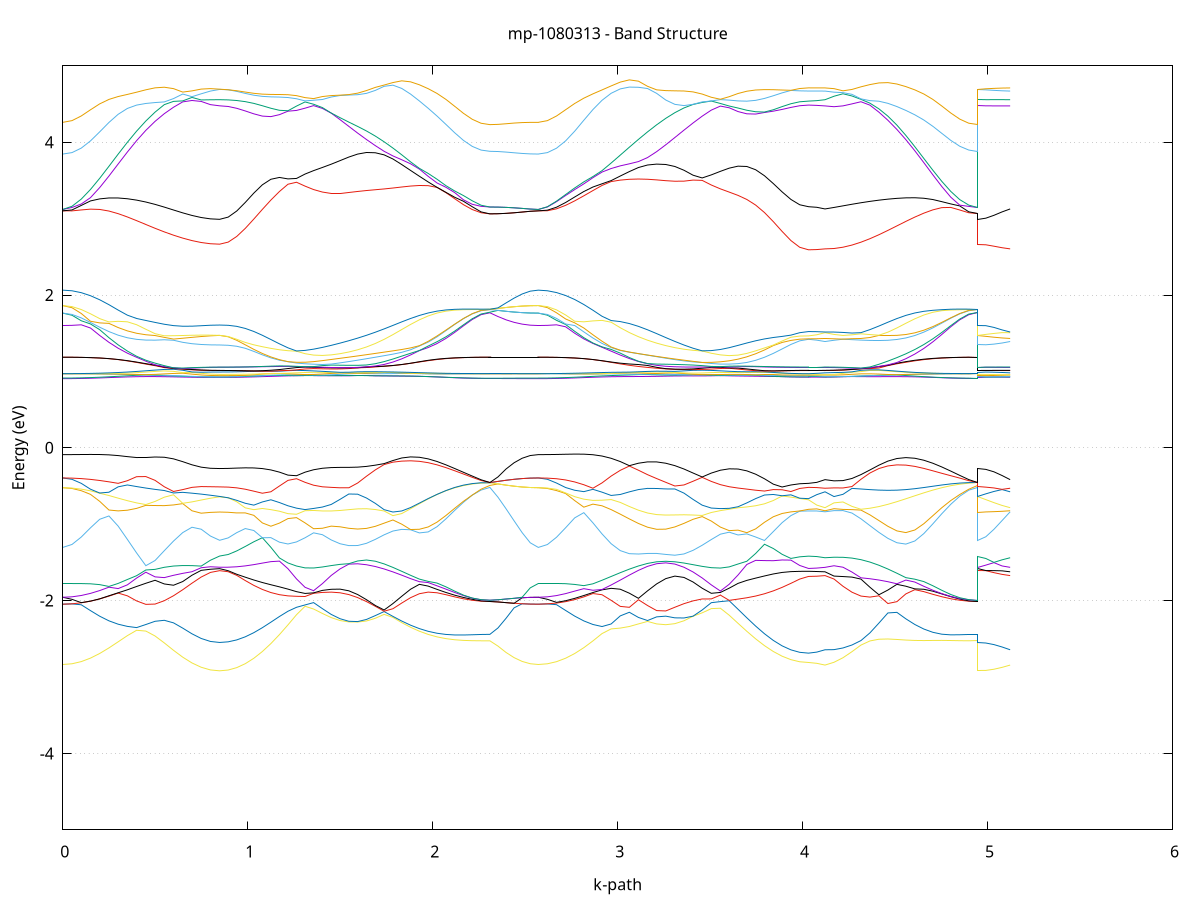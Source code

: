 set title 'mp-1080313 - Band Structure'
set xlabel 'k-path'
set ylabel 'Energy (eV)'
set grid y
set yrange [-5:5]
set terminal png size 800,600
set output 'mp-1080313_bands_gnuplot.png'
plot '-' using 1:2 with lines notitle, '-' using 1:2 with lines notitle, '-' using 1:2 with lines notitle, '-' using 1:2 with lines notitle, '-' using 1:2 with lines notitle, '-' using 1:2 with lines notitle, '-' using 1:2 with lines notitle, '-' using 1:2 with lines notitle, '-' using 1:2 with lines notitle, '-' using 1:2 with lines notitle, '-' using 1:2 with lines notitle, '-' using 1:2 with lines notitle, '-' using 1:2 with lines notitle, '-' using 1:2 with lines notitle, '-' using 1:2 with lines notitle, '-' using 1:2 with lines notitle, '-' using 1:2 with lines notitle, '-' using 1:2 with lines notitle, '-' using 1:2 with lines notitle, '-' using 1:2 with lines notitle, '-' using 1:2 with lines notitle, '-' using 1:2 with lines notitle, '-' using 1:2 with lines notitle, '-' using 1:2 with lines notitle, '-' using 1:2 with lines notitle, '-' using 1:2 with lines notitle, '-' using 1:2 with lines notitle, '-' using 1:2 with lines notitle, '-' using 1:2 with lines notitle, '-' using 1:2 with lines notitle, '-' using 1:2 with lines notitle, '-' using 1:2 with lines notitle, '-' using 1:2 with lines notitle, '-' using 1:2 with lines notitle, '-' using 1:2 with lines notitle, '-' using 1:2 with lines notitle, '-' using 1:2 with lines notitle, '-' using 1:2 with lines notitle, '-' using 1:2 with lines notitle, '-' using 1:2 with lines notitle, '-' using 1:2 with lines notitle, '-' using 1:2 with lines notitle, '-' using 1:2 with lines notitle, '-' using 1:2 with lines notitle, '-' using 1:2 with lines notitle, '-' using 1:2 with lines notitle, '-' using 1:2 with lines notitle, '-' using 1:2 with lines notitle, '-' using 1:2 with lines notitle, '-' using 1:2 with lines notitle, '-' using 1:2 with lines notitle, '-' using 1:2 with lines notitle, '-' using 1:2 with lines notitle, '-' using 1:2 with lines notitle, '-' using 1:2 with lines notitle, '-' using 1:2 with lines notitle, '-' using 1:2 with lines notitle, '-' using 1:2 with lines notitle, '-' using 1:2 with lines notitle, '-' using 1:2 with lines notitle, '-' using 1:2 with lines notitle, '-' using 1:2 with lines notitle, '-' using 1:2 with lines notitle, '-' using 1:2 with lines notitle
0.000000 -34.035095
0.049889 -34.034895
0.099778 -34.034295
0.149666 -34.033295
0.199555 -34.031995
0.249444 -34.030395
0.299333 -34.028495
0.349222 -34.026395
0.399110 -34.024195
0.448999 -34.021995
0.498888 -34.019795
0.548777 -34.017695
0.598666 -34.015795
0.648554 -34.014095
0.698443 -34.012795
0.748332 -34.011795
0.798221 -34.011195
0.848110 -34.010995
0.848110 -34.010995
0.894282 -34.010895
0.940454 -34.010795
0.986626 -34.010495
1.032799 -34.010095
1.078971 -34.009695
1.125143 -34.009295
1.171316 -34.008895
1.217488 -34.008495
1.263660 -34.008195
1.309832 -34.007995
1.356005 -34.007995
1.356005 -34.007995
1.403669 -34.008195
1.451333 -34.008595
1.498997 -34.009295
1.546661 -34.010195
1.594325 -34.011395
1.641989 -34.012895
1.689653 -34.014595
1.737317 -34.016395
1.784981 -34.018395
1.832645 -34.020595
1.880309 -34.022695
1.927973 -34.024895
1.975637 -34.026995
2.023301 -34.028895
2.070965 -34.030695
2.118629 -34.032195
2.166293 -34.033495
2.213957 -34.034395
2.261621 -34.034895
2.309285 -34.035095
2.309285 -34.035095
2.352907 -34.035095
2.396529 -34.035095
2.440151 -34.035095
2.483773 -34.035095
2.527395 -34.035095
2.571017 -34.035095
2.571017 -34.035095
2.620244 -34.034895
2.669470 -34.034295
2.718697 -34.033395
2.767924 -34.032095
2.817151 -34.030495
2.866377 -34.028595
2.915604 -34.026495
2.964831 -34.024295
3.014058 -34.022095
3.063285 -34.019895
3.112511 -34.017695
3.161738 -34.015695
3.210965 -34.013795
3.260192 -34.012195
3.309418 -34.010795
3.358645 -34.009695
3.407872 -34.008895
3.457099 -34.008395
3.506326 -34.008095
3.555552 -34.007995
3.555552 -34.007995
3.603216 -34.008095
3.650880 -34.008395
3.698544 -34.008795
3.746208 -34.009195
3.793872 -34.009595
3.841537 -34.010095
3.889201 -34.010495
3.936865 -34.010695
3.984529 -34.010895
4.032193 -34.010995
4.032193 -34.010995
4.076738 -34.010995
4.121283 -34.010995
4.121283 -34.010995
4.169846 -34.011395
4.218408 -34.012095
4.266971 -34.013195
4.315534 -34.014595
4.364096 -34.016295
4.412659 -34.018195
4.461222 -34.020295
4.509784 -34.022395
4.558347 -34.024595
4.606910 -34.026695
4.655472 -34.028695
4.704035 -34.030495
4.752598 -34.032095
4.801160 -34.033395
4.849723 -34.034295
4.898286 -34.034895
4.946848 -34.035095
4.946848 -34.010995
4.990703 -34.010995
5.034557 -34.010995
5.078412 -34.010995
5.122266 -34.010995
e
0.000000 -34.034995
0.049889 -34.034895
0.099778 -34.034195
0.149666 -34.033295
0.199555 -34.031895
0.249444 -34.030295
0.299333 -34.028495
0.349222 -34.026395
0.399110 -34.024195
0.448999 -34.021995
0.498888 -34.019795
0.548777 -34.017695
0.598666 -34.015795
0.648554 -34.014095
0.698443 -34.012795
0.748332 -34.011795
0.798221 -34.011195
0.848110 -34.010995
0.848110 -34.010995
0.894282 -34.010895
0.940454 -34.010795
0.986626 -34.010495
1.032799 -34.010095
1.078971 -34.009695
1.125143 -34.009295
1.171316 -34.008795
1.217488 -34.008395
1.263660 -34.008095
1.309832 -34.007995
1.356005 -34.007995
1.356005 -34.007995
1.403669 -34.008195
1.451333 -34.008595
1.498997 -34.009295
1.546661 -34.010195
1.594325 -34.011395
1.641989 -34.012795
1.689653 -34.014495
1.737317 -34.016395
1.784981 -34.018395
1.832645 -34.020595
1.880309 -34.022695
1.927973 -34.024895
1.975637 -34.026895
2.023301 -34.028895
2.070965 -34.030695
2.118629 -34.032195
2.166293 -34.033495
2.213957 -34.034395
2.261621 -34.034895
2.309285 -34.035095
2.309285 -34.035095
2.352907 -34.035095
2.396529 -34.034995
2.440151 -34.035095
2.483773 -34.034995
2.527395 -34.034995
2.571017 -34.034995
2.571017 -34.034995
2.620244 -34.034795
2.669470 -34.034195
2.718697 -34.033295
2.767924 -34.031995
2.817151 -34.030395
2.866377 -34.028495
2.915604 -34.026495
2.964831 -34.024295
3.014058 -34.022095
3.063285 -34.019895
3.112511 -34.017695
3.161738 -34.015695
3.210965 -34.013795
3.260192 -34.012195
3.309418 -34.010795
3.358645 -34.009695
3.407872 -34.008895
3.457099 -34.008295
3.506326 -34.007995
3.555552 -34.007895
3.555552 -34.007895
3.603216 -34.008095
3.650880 -34.008395
3.698544 -34.008695
3.746208 -34.009095
3.793872 -34.009595
3.841537 -34.009995
3.889201 -34.010395
3.936865 -34.010695
3.984529 -34.010895
4.032193 -34.010895
4.032193 -34.010895
4.076738 -34.010895
4.121283 -34.010995
4.121283 -34.010995
4.169846 -34.011295
4.218408 -34.011995
4.266971 -34.013095
4.315534 -34.014595
4.364096 -34.016295
4.412659 -34.018195
4.461222 -34.020195
4.509784 -34.022395
4.558347 -34.024595
4.606910 -34.026695
4.655472 -34.028695
4.704035 -34.030495
4.752598 -34.032095
4.801160 -34.033395
4.849723 -34.034295
4.898286 -34.034895
4.946848 -34.035095
4.946848 -34.010995
4.990703 -34.010995
5.034557 -34.010995
5.078412 -34.010995
5.122266 -34.010995
e
0.000000 -16.924695
0.049889 -16.923295
0.099778 -16.918795
0.149666 -16.911695
0.199555 -16.901995
0.249444 -16.890295
0.299333 -16.877395
0.349222 -16.864895
0.399110 -16.859695
0.448999 -16.880795
0.498888 -16.921095
0.548777 -16.963295
0.598666 -17.002095
0.648554 -17.035595
0.698443 -17.062695
0.748332 -17.082495
0.798221 -17.094595
0.848110 -17.098595
0.848110 -17.098595
0.894282 -17.096595
0.940454 -17.090595
0.986626 -17.080795
1.032799 -17.067195
1.078971 -17.050195
1.125143 -17.030095
1.171316 -17.007195
1.217488 -16.982095
1.263660 -16.955195
1.309832 -16.926995
1.356005 -16.923695
1.356005 -16.923695
1.403669 -16.948795
1.451333 -16.967995
1.498997 -16.980495
1.546661 -16.985795
1.594325 -16.983495
1.641989 -16.973695
1.689653 -16.956495
1.737317 -16.932395
1.784981 -16.902095
1.832645 -16.866395
1.880309 -16.833295
1.927973 -16.847195
1.975637 -16.861695
2.023301 -16.875495
2.070965 -16.887995
2.118629 -16.898895
2.166293 -16.907695
2.213957 -16.914195
2.261621 -16.918195
2.309285 -16.919595
2.309285 -16.919595
2.352907 -16.920395
2.396529 -16.921795
2.440151 -16.922995
2.483773 -16.923895
2.527395 -16.924495
2.571017 -16.924695
2.571017 -16.924695
2.620244 -16.923295
2.669470 -16.918895
2.718697 -16.911895
2.767924 -16.902295
2.817151 -16.890595
2.866377 -16.877195
2.915604 -16.862395
2.964831 -16.846895
3.014058 -16.839595
3.063285 -16.879295
3.112511 -16.914395
3.161738 -16.943395
3.210965 -16.965295
3.260192 -16.979695
3.309418 -16.986095
3.358645 -16.984295
3.407872 -16.974795
3.457099 -16.957695
3.506326 -16.933995
3.555552 -16.917695
3.555552 -16.917695
3.603216 -16.947195
3.650880 -16.975495
3.698544 -17.002095
3.746208 -17.026395
3.793872 -17.047795
3.841537 -17.065895
3.889201 -17.080395
3.936865 -17.090995
3.984529 -17.097395
4.032193 -17.099595
4.032193 -17.099595
4.076738 -17.099395
4.121283 -17.098895
4.121283 -17.098895
4.169846 -17.092095
4.218408 -17.077695
4.266971 -17.055995
4.315534 -17.027695
4.364096 -16.993495
4.412659 -16.954695
4.461222 -16.913195
4.509784 -16.874895
4.558347 -16.857195
4.606910 -16.862995
4.655472 -16.874895
4.704035 -16.887095
4.752598 -16.898195
4.801160 -16.907295
4.849723 -16.913995
4.898286 -16.918195
4.946848 -16.919595
4.946848 -17.098595
4.990703 -17.098695
5.034557 -17.098895
5.078412 -17.098995
5.122266 -17.098895
e
0.000000 -16.912195
0.049889 -16.910795
0.099778 -16.906595
0.149666 -16.899695
0.199555 -16.890395
0.249444 -16.879295
0.299333 -16.866895
0.349222 -16.855195
0.399110 -16.852095
0.448999 -16.878295
0.498888 -16.920495
0.548777 -16.962895
0.598666 -17.001595
0.648554 -17.034995
0.698443 -17.062095
0.748332 -17.081895
0.798221 -17.094095
0.848110 -17.098195
0.848110 -17.098195
0.894282 -17.096095
0.940454 -17.090095
0.986626 -17.080195
1.032799 -17.066595
1.078971 -17.049495
1.125143 -17.029395
1.171316 -17.006395
1.217488 -16.981195
1.263660 -16.954195
1.309832 -16.925995
1.356005 -16.922895
1.356005 -16.922895
1.403669 -16.947995
1.451333 -16.967195
1.498997 -16.979695
1.546661 -16.984895
1.594325 -16.982695
1.641989 -16.972895
1.689653 -16.955795
1.737317 -16.931795
1.784981 -16.901495
1.832645 -16.865995
1.880309 -16.830795
1.927973 -16.845295
1.975637 -16.859795
2.023301 -16.873495
2.070965 -16.885995
2.118629 -16.896795
2.166293 -16.905595
2.213957 -16.912095
2.261621 -16.916095
2.309285 -16.917495
2.309285 -16.917495
2.352907 -16.916595
2.396529 -16.915195
2.440151 -16.913995
2.483773 -16.912995
2.527395 -16.912395
2.571017 -16.912195
2.571017 -16.912195
2.620244 -16.910795
2.669470 -16.906595
2.718697 -16.899895
2.767924 -16.890695
2.817151 -16.879495
2.866377 -16.866595
2.915604 -16.852395
2.964831 -16.837595
3.014058 -16.837395
3.063285 -16.877295
3.112511 -16.912295
3.161738 -16.941295
3.210965 -16.963295
3.260192 -16.977795
3.309418 -16.984195
3.358645 -16.982695
3.407872 -16.973195
3.457099 -16.956395
3.506326 -16.932795
3.555552 -16.916895
3.555552 -16.916895
3.603216 -16.946095
3.650880 -16.974195
3.698544 -17.000495
3.746208 -17.024595
3.793872 -17.045795
3.841537 -17.063795
3.889201 -17.078195
3.936865 -17.088695
3.984529 -17.094995
4.032193 -17.097195
4.032193 -17.097195
4.076738 -17.097095
4.121283 -17.096795
4.121283 -17.096795
4.169846 -17.089995
4.218408 -17.075595
4.266971 -17.053995
4.315534 -17.025495
4.364096 -16.991195
4.412659 -16.951995
4.461222 -16.909995
4.509784 -16.870395
4.558347 -16.853095
4.606910 -16.860395
4.655472 -16.872795
4.704035 -16.885095
4.752598 -16.896095
4.801160 -16.905195
4.849723 -16.911895
4.898286 -16.916095
4.946848 -16.917495
4.946848 -17.098195
4.990703 -17.097995
5.034557 -17.097595
5.078412 -17.097195
5.122266 -17.096795
e
0.000000 -16.545195
0.049889 -16.550495
0.099778 -16.566295
0.149666 -16.591695
0.199555 -16.625395
0.249444 -16.665695
0.299333 -16.710295
0.349222 -16.755995
0.399110 -16.793695
0.448999 -16.804495
0.498888 -16.794795
0.548777 -16.780695
0.598666 -16.766495
0.648554 -16.753495
0.698443 -16.742695
0.748332 -16.734595
0.798221 -16.729595
0.848110 -16.727895
0.848110 -16.727895
0.894282 -16.727595
0.940454 -16.726895
0.986626 -16.725695
1.032799 -16.724095
1.078971 -16.722495
1.125143 -16.754995
1.171316 -16.790595
1.217488 -16.826695
1.263660 -16.861695
1.309832 -16.894395
1.356005 -16.898095
1.356005 -16.898095
1.403669 -16.868295
1.451333 -16.839495
1.498997 -16.812895
1.546661 -16.790895
1.594325 -16.777795
1.641989 -16.775495
1.689653 -16.781095
1.737317 -16.790995
1.784981 -16.803395
1.832645 -16.817195
1.880309 -16.826195
1.927973 -16.783895
1.975637 -16.739995
2.023301 -16.696695
2.070965 -16.655695
2.118629 -16.618795
2.166293 -16.587995
2.213957 -16.564695
2.261621 -16.550195
2.309285 -16.545295
2.309285 -16.545295
2.352907 -16.545295
2.396529 -16.545195
2.440151 -16.545195
2.483773 -16.545195
2.527395 -16.545195
2.571017 -16.545195
2.571017 -16.545195
2.620244 -16.550395
2.669470 -16.565895
2.718697 -16.590795
2.767924 -16.623495
2.817151 -16.662495
2.866377 -16.705495
2.915604 -16.750595
2.964831 -16.795795
3.014058 -16.830895
3.063285 -16.815795
3.112511 -16.801495
3.161738 -16.789095
3.210965 -16.779995
3.260192 -16.776695
3.309418 -16.783395
3.358645 -16.801495
3.407872 -16.826795
3.457099 -16.855695
3.506326 -16.886495
3.555552 -16.904395
3.555552 -16.904395
3.603216 -16.871695
3.650880 -16.835995
3.698544 -16.798895
3.746208 -16.761895
3.793872 -16.726895
3.841537 -16.722995
3.889201 -16.724595
3.936865 -16.725795
3.984529 -16.726595
4.032193 -16.726795
4.032193 -16.726795
4.076738 -16.726995
4.121283 -16.727395
4.121283 -16.727395
4.169846 -16.729795
4.218408 -16.735395
4.266971 -16.743995
4.315534 -16.755295
4.364096 -16.768295
4.412659 -16.782495
4.461222 -16.796295
4.509784 -16.805095
4.558347 -16.789795
4.606910 -16.749295
4.655472 -16.704195
4.704035 -16.660895
4.752598 -16.622095
4.801160 -16.589795
4.849723 -16.565495
4.898286 -16.550395
4.946848 -16.545295
4.946848 -16.727895
4.990703 -16.727795
5.034557 -16.727695
5.078412 -16.727495
5.122266 -16.727395
e
0.000000 -16.545195
0.049889 -16.550495
0.099778 -16.566095
0.149666 -16.591295
0.199555 -16.624695
0.249444 -16.664695
0.299333 -16.708995
0.349222 -16.754395
0.399110 -16.792695
0.448999 -16.800395
0.498888 -16.789595
0.548777 -16.775695
0.598666 -16.761895
0.648554 -16.749495
0.698443 -16.739195
0.748332 -16.731495
0.798221 -16.726795
0.848110 -16.725195
0.848110 -16.725195
0.894282 -16.724895
0.940454 -16.724195
0.986626 -16.723095
1.032799 -16.721595
1.078971 -16.721295
1.125143 -16.754695
1.171316 -16.790095
1.217488 -16.826095
1.263660 -16.861095
1.309832 -16.893695
1.356005 -16.896895
1.356005 -16.896895
1.403669 -16.867095
1.451333 -16.838095
1.498997 -16.811295
1.546661 -16.789195
1.594325 -16.775995
1.641989 -16.773895
1.689653 -16.779595
1.737317 -16.789495
1.784981 -16.801895
1.832645 -16.815695
1.880309 -16.824695
1.927973 -16.783295
1.975637 -16.739495
2.023301 -16.696195
2.070965 -16.655295
2.118629 -16.618495
2.166293 -16.587695
2.213957 -16.564395
2.261621 -16.549895
2.309285 -16.545295
2.309285 -16.545295
2.352907 -16.545295
2.396529 -16.545195
2.440151 -16.545195
2.483773 -16.545195
2.527395 -16.545195
2.571017 -16.545195
2.571017 -16.545195
2.620244 -16.550395
2.669470 -16.565795
2.718697 -16.590395
2.767924 -16.622895
2.817151 -16.661495
2.866377 -16.704195
2.915604 -16.749095
2.964831 -16.794195
3.014058 -16.822595
3.063285 -16.807995
3.112511 -16.794395
3.161738 -16.782795
3.210965 -16.774495
3.260192 -16.772295
3.309418 -16.780695
3.358645 -16.800195
3.407872 -16.826295
3.457099 -16.855595
3.506326 -16.885995
3.555552 -16.903295
3.555552 -16.903295
3.603216 -16.870795
3.650880 -16.835195
3.698544 -16.798195
3.746208 -16.761295
3.793872 -16.726395
3.841537 -16.722195
3.889201 -16.723895
3.936865 -16.725095
3.984529 -16.725895
4.032193 -16.726195
4.032193 -16.726195
4.076738 -16.726095
4.121283 -16.726095
4.121283 -16.726095
4.169846 -16.729095
4.218408 -16.735195
4.266971 -16.743695
4.315534 -16.754495
4.364096 -16.766995
4.412659 -16.780695
4.461222 -16.793695
4.509784 -16.801195
4.558347 -16.786495
4.606910 -16.747695
4.655472 -16.703395
4.704035 -16.660395
4.752598 -16.621695
4.801160 -16.589495
4.849723 -16.565195
4.898286 -16.550095
4.946848 -16.545295
4.946848 -16.725195
4.990703 -16.725195
5.034557 -16.725395
5.078412 -16.725695
5.122266 -16.726095
e
0.000000 -16.545095
0.049889 -16.545895
0.099778 -16.548095
0.149666 -16.551795
0.199555 -16.556595
0.249444 -16.562595
0.299333 -16.569495
0.349222 -16.576995
0.399110 -16.584895
0.448999 -16.592895
0.498888 -16.600695
0.548777 -16.608195
0.598666 -16.614895
0.648554 -16.620695
0.698443 -16.625495
0.748332 -16.628995
0.798221 -16.631195
0.848110 -16.631895
0.848110 -16.631895
0.894282 -16.635895
0.940454 -16.647495
0.986626 -16.666395
1.032799 -16.691395
1.078971 -16.721195
1.125143 -16.720295
1.171316 -16.718395
1.217488 -16.716695
1.263660 -16.715395
1.309832 -16.714595
1.356005 -16.714495
1.356005 -16.714495
1.403669 -16.715095
1.451333 -16.716295
1.498997 -16.717395
1.546661 -16.716495
1.594325 -16.709795
1.641989 -16.695395
1.689653 -16.676795
1.737317 -16.657395
1.784981 -16.638895
1.832645 -16.621795
1.880309 -16.606495
1.927973 -16.592995
1.975637 -16.581295
2.023301 -16.571395
2.070965 -16.563195
2.118629 -16.556595
2.166293 -16.551595
2.213957 -16.548095
2.261621 -16.545995
2.309285 -16.544995
2.309285 -16.544995
2.352907 -16.544995
2.396529 -16.544995
2.440151 -16.544995
2.483773 -16.545095
2.527395 -16.545095
2.571017 -16.545095
2.571017 -16.545095
2.620244 -16.545895
2.669470 -16.548095
2.718697 -16.551895
2.767924 -16.557295
2.817151 -16.564295
2.866377 -16.573095
2.915604 -16.583695
2.964831 -16.596195
3.014058 -16.610795
3.063285 -16.627195
3.112511 -16.645495
3.161738 -16.665095
3.210965 -16.684995
3.260192 -16.702595
3.309418 -16.714095
3.358645 -16.717695
3.407872 -16.717295
3.457099 -16.715795
3.506326 -16.714695
3.555552 -16.714395
3.555552 -16.714395
3.603216 -16.714795
3.650880 -16.715895
3.698544 -16.717395
3.746208 -16.719195
3.793872 -16.721095
3.841537 -16.695195
3.889201 -16.668795
3.936865 -16.648795
3.984529 -16.636295
4.032193 -16.632095
4.032193 -16.632095
4.076738 -16.632095
4.121283 -16.631995
4.121283 -16.631995
4.169846 -16.630795
4.218408 -16.628195
4.266971 -16.624395
4.315534 -16.619395
4.364096 -16.613395
4.412659 -16.606595
4.461222 -16.599195
4.509784 -16.591495
4.558347 -16.583695
4.606910 -16.575995
4.655472 -16.568695
4.704035 -16.562095
4.752598 -16.556295
4.801160 -16.551595
4.849723 -16.548095
4.898286 -16.545995
4.946848 -16.544995
4.946848 -16.631895
4.990703 -16.631895
5.034557 -16.631995
5.078412 -16.631995
5.122266 -16.631995
e
0.000000 -16.545095
0.049889 -16.545895
0.099778 -16.548095
0.149666 -16.551695
0.199555 -16.556595
0.249444 -16.562595
0.299333 -16.569495
0.349222 -16.576995
0.399110 -16.584895
0.448999 -16.592895
0.498888 -16.600695
0.548777 -16.608095
0.598666 -16.614895
0.648554 -16.620695
0.698443 -16.625495
0.748332 -16.628995
0.798221 -16.631095
0.848110 -16.631895
0.848110 -16.631895
0.894282 -16.635795
0.940454 -16.647495
0.986626 -16.666295
1.032799 -16.691295
1.078971 -16.719695
1.125143 -16.717995
1.171316 -16.716295
1.217488 -16.714695
1.263660 -16.713595
1.309832 -16.712995
1.356005 -16.712995
1.356005 -16.712995
1.403669 -16.713795
1.451333 -16.715095
1.498997 -16.716395
1.546661 -16.715495
1.594325 -16.708995
1.641989 -16.694995
1.689653 -16.676695
1.737317 -16.657295
1.784981 -16.638695
1.832645 -16.621595
1.880309 -16.606195
1.927973 -16.592695
1.975637 -16.580995
2.023301 -16.571095
2.070965 -16.562895
2.118629 -16.556395
2.166293 -16.551295
2.213957 -16.547795
2.261621 -16.545695
2.309285 -16.544995
2.309285 -16.544995
2.352907 -16.544995
2.396529 -16.544995
2.440151 -16.544995
2.483773 -16.545095
2.527395 -16.545095
2.571017 -16.545095
2.571017 -16.545095
2.620244 -16.545895
2.669470 -16.548095
2.718697 -16.551895
2.767924 -16.557195
2.817151 -16.564295
2.866377 -16.573095
2.915604 -16.583695
2.964831 -16.596195
3.014058 -16.610695
3.063285 -16.626995
3.112511 -16.645195
3.161738 -16.664795
3.210965 -16.684695
3.260192 -16.702495
3.309418 -16.713095
3.358645 -16.716095
3.407872 -16.715395
3.457099 -16.713995
3.506326 -16.713095
3.555552 -16.712895
3.555552 -16.712895
3.603216 -16.713595
3.650880 -16.714795
3.698544 -16.716395
3.746208 -16.718295
3.793872 -16.720195
3.841537 -16.694695
3.889201 -16.668295
3.936865 -16.648295
3.984529 -16.635895
4.032193 -16.631595
4.032193 -16.631595
4.076738 -16.631595
4.121283 -16.631595
4.121283 -16.631595
4.169846 -16.630395
4.218408 -16.627795
4.266971 -16.623995
4.315534 -16.618995
4.364096 -16.612995
4.412659 -16.606295
4.461222 -16.598895
4.509784 -16.591195
4.558347 -16.583295
4.606910 -16.575695
4.655472 -16.568395
4.704035 -16.561795
4.752598 -16.555995
4.801160 -16.551295
4.849723 -16.547895
4.898286 -16.545695
4.946848 -16.544995
4.946848 -16.631895
4.990703 -16.631795
5.034557 -16.631695
5.078412 -16.631695
5.122266 -16.631595
e
0.000000 -11.679695
0.049889 -11.671095
0.099778 -11.645595
0.149666 -11.604595
0.199555 -11.550095
0.249444 -11.484995
0.299333 -11.412995
0.349222 -11.339295
0.399110 -11.270595
0.448999 -11.216195
0.498888 -11.185495
0.548777 -11.180695
0.598666 -11.194495
0.648554 -11.216695
0.698443 -11.239395
0.748332 -11.257895
0.798221 -11.269695
0.848110 -11.273795
0.848110 -11.273795
0.894282 -11.267995
0.940454 -11.250895
0.986626 -11.223395
1.032799 -11.186695
1.078971 -11.142495
1.125143 -11.092895
1.171316 -11.040195
1.217488 -10.986495
1.263660 -10.934895
1.309832 -10.888595
1.356005 -10.883795
1.356005 -10.883795
1.403669 -10.921295
1.451333 -10.953895
1.498997 -10.979695
1.546661 -10.998595
1.594325 -11.010695
1.641989 -11.016495
1.689653 -11.018595
1.737317 -11.023295
1.784981 -11.041995
1.832645 -11.082595
1.880309 -11.140295
1.927973 -11.207295
1.975637 -11.277695
2.023301 -11.347295
2.070965 -11.412695
2.118629 -11.470895
2.166293 -11.519195
2.213957 -11.555495
2.261621 -11.577895
2.309285 -11.585495
2.309285 -11.585495
2.352907 -11.607995
2.396529 -11.632395
2.440151 -11.652495
2.483773 -11.667495
2.527395 -11.676595
2.571017 -11.679695
2.571017 -11.679695
2.620244 -11.671295
2.669470 -11.646295
2.718697 -11.605995
2.767924 -11.552095
2.817151 -11.486895
2.866377 -11.413095
2.915604 -11.333495
2.964831 -11.251195
3.014058 -11.169195
3.063285 -11.090695
3.112511 -11.034195
3.161738 -11.043895
3.210965 -11.050295
3.260192 -11.048095
3.309418 -11.036695
3.358645 -11.015995
3.407872 -10.986495
3.457099 -10.948995
3.506326 -10.904995
3.555552 -10.879095
3.555552 -10.879095
3.603216 -10.931295
3.650880 -10.989395
3.698544 -11.049095
3.746208 -11.107595
3.793872 -11.162495
3.841537 -11.211295
3.889201 -11.251795
3.936865 -11.282195
3.984529 -11.300995
4.032193 -11.307395
4.032193 -11.307395
4.076738 -11.306195
4.121283 -11.302495
4.121283 -11.302495
4.169846 -11.297795
4.218408 -11.287295
4.266971 -11.271695
4.315534 -11.252695
4.364096 -11.232895
4.412659 -11.216495
4.461222 -11.209595
4.509784 -11.218895
4.558347 -11.248095
4.606910 -11.294495
4.655472 -11.351295
4.704035 -11.411195
4.752598 -11.467995
4.801160 -11.516995
4.849723 -11.554395
4.898286 -11.577595
4.946848 -11.585495
4.946848 -11.273795
4.990703 -11.280895
5.034557 -11.289595
5.078412 -11.296995
5.122266 -11.302495
e
0.000000 -11.447795
0.049889 -11.439695
0.099778 -11.415695
0.149666 -11.377095
0.199555 -11.325795
0.249444 -11.264695
0.299333 -11.197995
0.349222 -11.133395
0.399110 -11.088395
0.448999 -11.084295
0.498888 -11.108795
0.548777 -11.142095
0.598666 -11.175795
0.648554 -11.206095
0.698443 -11.231295
0.748332 -11.250495
0.798221 -11.262495
0.848110 -11.266595
0.848110 -11.266595
0.894282 -11.260995
0.940454 -11.244295
0.986626 -11.217395
1.032799 -11.181495
1.078971 -11.138295
1.125143 -11.089795
1.171316 -11.038195
1.217488 -10.985795
1.263660 -10.934495
1.309832 -10.887295
1.356005 -10.882195
1.356005 -10.882195
1.403669 -10.919595
1.451333 -10.952695
1.498997 -10.979295
1.546661 -10.997895
1.594325 -11.008095
1.641989 -11.011095
1.689653 -11.008695
1.737317 -11.006695
1.784981 -11.019595
1.832645 -11.059995
1.880309 -11.120295
1.927973 -11.189495
1.975637 -11.261595
2.023301 -11.332395
2.070965 -11.398695
2.118629 -11.457595
2.166293 -11.506395
2.213957 -11.542895
2.261621 -11.565495
2.309285 -11.573195
2.309285 -11.573195
2.352907 -11.548695
2.396529 -11.518995
2.440151 -11.491295
2.483773 -11.468395
2.527395 -11.453195
2.571017 -11.447795
2.571017 -11.447795
2.620244 -11.439695
2.669470 -11.415995
2.718697 -11.377695
2.767924 -11.326695
2.817151 -11.265695
2.866377 -11.197295
2.915604 -11.124595
2.964831 -11.050995
3.014058 -10.979395
3.063285 -11.003995
3.112511 -11.008895
3.161738 -10.948795
3.210965 -10.939095
3.260192 -10.953195
3.309418 -10.957795
3.358645 -10.952995
3.407872 -10.939095
3.457099 -10.916895
3.506326 -10.888195
3.555552 -10.871995
3.555552 -10.871995
3.603216 -10.908195
3.650880 -10.953495
3.698544 -11.002195
3.746208 -11.051695
3.793872 -11.099095
3.841537 -11.142095
3.889201 -11.178195
3.936865 -11.205495
3.984529 -11.222595
4.032193 -11.228295
4.032193 -11.228295
4.076738 -11.229595
4.121283 -11.233295
4.121283 -11.233295
4.169846 -11.223895
4.218408 -11.204995
4.266971 -11.177595
4.315534 -11.143495
4.364096 -11.105295
4.412659 -11.068995
4.461222 -11.053195
4.509784 -11.089495
4.558347 -11.160795
4.606910 -11.240295
4.655472 -11.318295
4.704035 -11.390195
4.752598 -11.452695
4.801160 -11.503795
4.849723 -11.541695
4.898286 -11.565195
4.946848 -11.573195
4.946848 -11.266595
4.990703 -11.259195
5.034557 -11.249395
5.078412 -11.240395
5.122266 -11.233295
e
0.000000 -10.757095
0.049889 -10.760995
0.099778 -10.772495
0.149666 -10.791095
0.199555 -10.815795
0.249444 -10.845095
0.299333 -10.876095
0.349222 -10.902695
0.399110 -10.908695
0.448999 -10.874095
0.498888 -10.812495
0.548777 -10.744795
0.598666 -10.680695
0.648554 -10.627795
0.698443 -10.582595
0.748332 -10.546895
0.798221 -10.524095
0.848110 -10.516095
0.848110 -10.516095
0.894282 -10.520495
0.940454 -10.533595
0.986626 -10.554695
1.032799 -10.583295
1.078971 -10.618095
1.125143 -10.657895
1.171316 -10.701795
1.217488 -10.747695
1.263660 -10.793795
1.309832 -10.837495
1.356005 -10.842595
1.356005 -10.842595
1.403669 -10.809095
1.451333 -10.783995
1.498997 -10.769695
1.546661 -10.766895
1.594325 -10.775795
1.641989 -10.795895
1.689653 -10.826395
1.737317 -10.859495
1.784981 -10.880195
1.832645 -10.874795
1.880309 -10.850395
1.927973 -10.816895
1.975637 -10.779595
2.023301 -10.741595
2.070965 -10.705295
2.118629 -10.672695
2.166293 -10.645395
2.213957 -10.624895
2.261621 -10.612195
2.309285 -10.607895
2.309285 -10.607895
2.352907 -10.641395
2.396529 -10.676095
2.440151 -10.707895
2.483773 -10.733895
2.527395 -10.751095
2.571017 -10.757095
2.571017 -10.757095
2.620244 -10.760995
2.669470 -10.772595
2.718697 -10.791095
2.767924 -10.815795
2.817151 -10.845195
2.866377 -10.877795
2.915604 -10.911895
2.964831 -10.945695
3.014058 -10.977095
3.063285 -10.913295
3.112511 -10.885895
3.161738 -10.916095
3.210965 -10.893995
3.260192 -10.850695
3.309418 -10.820395
3.358645 -10.803695
3.407872 -10.800795
3.457099 -10.810995
3.506326 -10.832995
3.555552 -10.849095
3.555552 -10.849095
3.603216 -10.812695
3.650880 -10.772795
3.698544 -10.731995
3.746208 -10.692395
3.793872 -10.655595
3.841537 -10.623095
3.889201 -10.596295
3.936865 -10.576395
3.984529 -10.563995
4.032193 -10.559895
4.032193 -10.559895
4.076738 -10.558595
4.121283 -10.554795
4.121283 -10.554795
4.169846 -10.570395
4.218408 -10.602795
4.266971 -10.649595
4.315534 -10.707995
4.364096 -10.774195
4.412659 -10.841395
4.461222 -10.890095
4.509784 -10.887695
4.558347 -10.850595
4.606910 -10.804495
4.655472 -10.758195
4.704035 -10.715095
4.752598 -10.677695
4.801160 -10.647595
4.849723 -10.625695
4.898286 -10.612395
4.946848 -10.607895
4.946848 -10.516095
4.990703 -10.525995
5.034557 -10.536895
5.078412 -10.546795
5.122266 -10.554795
e
0.000000 -10.485895
0.049889 -10.491495
0.099778 -10.507895
0.149666 -10.534195
0.199555 -10.568895
0.249444 -10.609595
0.299333 -10.653395
0.349222 -10.695995
0.399110 -10.731595
0.448999 -10.751695
0.498888 -10.748295
0.548777 -10.720095
0.598666 -10.675395
0.648554 -10.622295
0.698443 -10.575695
0.748332 -10.541295
0.798221 -10.520295
0.848110 -10.513295
0.848110 -10.513295
0.894282 -10.517795
0.940454 -10.531095
0.986626 -10.552695
1.032799 -10.581795
1.078971 -10.617295
1.125143 -10.657795
1.171316 -10.701295
1.217488 -10.746695
1.263660 -10.792395
1.309832 -10.835895
1.356005 -10.840495
1.356005 -10.840495
1.403669 -10.806095
1.451333 -10.780695
1.498997 -10.766395
1.546661 -10.764295
1.594325 -10.774395
1.641989 -10.794995
1.689653 -10.821395
1.737317 -10.848295
1.784981 -10.863495
1.832645 -10.858395
1.880309 -10.836895
1.927973 -10.806095
1.975637 -10.770895
2.023301 -10.734495
2.070965 -10.699395
2.118629 -10.667695
2.166293 -10.641195
2.213957 -10.621195
2.261621 -10.608795
2.309285 -10.604595
2.309285 -10.604595
2.352907 -10.572995
2.396529 -10.543595
2.440151 -10.519195
2.483773 -10.500995
2.527395 -10.489695
2.571017 -10.485895
2.571017 -10.485895
2.620244 -10.491395
2.669470 -10.507395
2.718697 -10.533295
2.767924 -10.567595
2.817151 -10.608895
2.866377 -10.654995
2.915604 -10.703895
2.964831 -10.753295
3.014058 -10.800895
3.063285 -10.844495
3.112511 -10.851395
3.161738 -10.803695
3.210965 -10.766795
3.260192 -10.742895
3.309418 -10.732895
3.358645 -10.736895
3.407872 -10.754395
3.457099 -10.784295
3.506326 -10.824595
3.555552 -10.848395
3.555552 -10.848395
3.603216 -10.801095
3.650880 -10.747895
3.698544 -10.694595
3.746208 -10.643395
3.793872 -10.596095
3.841537 -10.554695
3.889201 -10.520595
3.936865 -10.495195
3.984529 -10.479595
4.032193 -10.474295
4.032193 -10.474295
4.076738 -10.475795
4.121283 -10.480295
4.121283 -10.480295
4.169846 -10.489895
4.218408 -10.510695
4.266971 -10.542095
4.315534 -10.582595
4.364096 -10.628995
4.412659 -10.676195
4.461222 -10.717295
4.509784 -10.744195
4.558347 -10.752195
4.606910 -10.742595
4.655472 -10.721295
4.704035 -10.694495
4.752598 -10.666795
4.801160 -10.641695
4.849723 -10.621695
4.898286 -10.608895
4.946848 -10.604595
4.946848 -10.513295
4.990703 -10.503895
5.034557 -10.494195
5.078412 -10.486195
5.122266 -10.480295
e
0.000000 -2.836395
0.049889 -2.826895
0.099778 -2.798595
0.149666 -2.752895
0.199555 -2.691995
0.249444 -2.619395
0.299333 -2.539595
0.349222 -2.458595
0.399110 -2.388495
0.448999 -2.398795
0.498888 -2.463195
0.548777 -2.553795
0.598666 -2.650595
0.648554 -2.740495
0.698443 -2.815995
0.748332 -2.872495
0.798221 -2.907395
0.848110 -2.919195
0.848110 -2.919195
0.894282 -2.908695
0.940454 -2.877395
0.986626 -2.825895
1.032799 -2.755195
1.078971 -2.666795
1.125143 -2.562595
1.171316 -2.445095
1.217488 -2.317695
1.263660 -2.184895
1.309832 -2.074295
1.356005 -2.109995
1.356005 -2.109995
1.403669 -2.168295
1.451333 -2.222295
1.498997 -2.260995
1.546661 -2.279095
1.594325 -2.280395
1.641989 -2.266795
1.689653 -2.231495
1.737317 -2.180195
1.784981 -2.219895
1.832645 -2.288295
1.880309 -2.349095
1.927973 -2.400695
1.975637 -2.442595
2.023301 -2.474695
2.070965 -2.497595
2.118629 -2.512395
2.166293 -2.520895
2.213957 -2.524795
2.261621 -2.526195
2.309285 -2.526495
2.309285 -2.526495
2.352907 -2.595395
2.396529 -2.678695
2.440151 -2.746595
2.483773 -2.796195
2.527395 -2.826295
2.571017 -2.836395
2.571017 -2.836395
2.620244 -2.827095
2.669470 -2.799495
2.718697 -2.754195
2.767924 -2.692595
2.817151 -2.616195
2.866377 -2.527595
2.915604 -2.431495
2.964831 -2.370595
3.014058 -2.359895
3.063285 -2.338995
3.112511 -2.305195
3.161738 -2.272595
3.210965 -2.305195
3.260192 -2.315395
3.309418 -2.301795
3.358645 -2.263995
3.407872 -2.204595
3.457099 -2.159995
3.506326 -2.104695
3.555552 -2.099995
3.555552 -2.099995
3.603216 -2.191195
3.650880 -2.297195
3.698544 -2.401995
3.746208 -2.500595
3.793872 -2.589495
3.841537 -2.665995
3.889201 -2.727695
3.936865 -2.772995
3.984529 -2.800695
4.032193 -2.809995
4.032193 -2.809995
4.076738 -2.820995
4.121283 -2.843895
4.121283 -2.843895
4.169846 -2.807295
4.218408 -2.747895
4.266971 -2.668495
4.315534 -2.582395
4.364096 -2.528095
4.412659 -2.505595
4.461222 -2.502495
4.509784 -2.508695
4.558347 -2.516395
4.606910 -2.521495
4.655472 -2.522895
4.704035 -2.521695
4.752598 -2.520895
4.801160 -2.522495
4.849723 -2.524895
4.898286 -2.526195
4.946848 -2.526495
4.946848 -2.919195
4.990703 -2.913895
5.034557 -2.898395
5.078412 -2.874095
5.122266 -2.843895
e
0.000000 -2.046795
0.049889 -2.043195
0.099778 -2.054595
0.149666 -2.130895
0.199555 -2.204295
0.249444 -2.264695
0.299333 -2.308795
0.349222 -2.337495
0.399110 -2.353295
0.448999 -2.313095
0.498888 -2.270795
0.548777 -2.257795
0.598666 -2.291295
0.648554 -2.360295
0.698443 -2.434595
0.748332 -2.495595
0.798221 -2.534695
0.848110 -2.547995
0.848110 -2.547995
0.894282 -2.539595
0.940454 -2.514595
0.986626 -2.473995
1.032799 -2.419795
1.078971 -2.354695
1.125143 -2.282395
1.171316 -2.208195
1.217488 -2.139395
1.263660 -2.087695
1.309832 -2.056695
1.356005 -2.026195
1.356005 -2.026195
1.403669 -2.105095
1.451333 -2.180695
1.498997 -2.236995
1.546661 -2.270595
1.594325 -2.274395
1.641989 -2.246495
1.689653 -2.196295
1.737317 -2.143395
1.784981 -2.206495
1.832645 -2.267495
1.880309 -2.321495
1.927973 -2.366695
1.975637 -2.401995
2.023301 -2.427195
2.070965 -2.442695
2.118629 -2.449695
2.166293 -2.450195
2.213957 -2.447095
2.261621 -2.443395
2.309285 -2.441695
2.309285 -2.441695
2.352907 -2.358195
2.396529 -2.231795
2.440151 -2.094695
2.483773 -2.041395
2.527395 -2.045495
2.571017 -2.046795
2.571017 -2.046795
2.620244 -2.043295
2.669470 -2.053295
2.718697 -2.128795
2.767924 -2.203095
2.817151 -2.265795
2.866377 -2.312595
2.915604 -2.339395
2.964831 -2.305795
3.014058 -2.200195
3.063285 -2.152795
3.112511 -2.220395
3.161738 -2.260895
3.210965 -2.212795
3.260192 -2.203595
3.309418 -2.225695
3.358645 -2.227395
3.407872 -2.203395
3.457099 -2.122695
3.506326 -2.027195
3.555552 -2.013195
3.555552 -2.013195
3.603216 -2.001895
3.650880 -2.112895
3.698544 -2.225195
3.746208 -2.333695
3.793872 -2.433695
3.841537 -2.520995
3.889201 -2.592195
3.936865 -2.644695
3.984529 -2.676895
4.032193 -2.687695
4.032193 -2.687695
4.076738 -2.674095
4.121283 -2.643595
4.121283 -2.643595
4.169846 -2.641995
4.218408 -2.619995
4.266971 -2.581195
4.315534 -2.523095
4.364096 -2.422495
4.412659 -2.294195
4.461222 -2.161595
4.509784 -2.153795
4.558347 -2.238495
4.606910 -2.312795
4.655472 -2.372095
4.704035 -2.414795
4.752598 -2.439695
4.801160 -2.448295
4.849723 -2.446995
4.898286 -2.443395
4.946848 -2.441695
4.946848 -2.547995
4.990703 -2.555195
5.034557 -2.575795
5.078412 -2.606995
5.122266 -2.643595
e
0.000000 -2.046795
0.049889 -2.042195
0.099778 -2.028695
0.149666 -2.008095
0.199555 -1.977595
0.249444 -1.941595
0.299333 -1.901395
0.349222 -1.937395
0.399110 -2.003995
0.448999 -2.048995
0.498888 -2.045395
0.548777 -2.001395
0.598666 -1.936295
0.648554 -1.857595
0.698443 -1.772095
0.748332 -1.691495
0.798221 -1.631095
0.848110 -1.607995
0.848110 -1.607995
0.894282 -1.621895
0.940454 -1.669395
0.986626 -1.737495
1.032799 -1.800695
1.078971 -1.853795
1.125143 -1.894595
1.171316 -1.922495
1.217488 -1.938095
1.263660 -1.943795
1.309832 -1.946295
1.356005 -1.903895
1.356005 -1.903895
1.403669 -1.892995
1.451333 -1.888995
1.498997 -1.897495
1.546661 -1.920995
1.594325 -1.960195
1.641989 -2.012795
1.689653 -2.074395
1.737317 -2.139195
1.784981 -2.106295
1.832645 -2.031995
1.880309 -1.961695
1.927973 -1.909895
1.975637 -1.888695
2.023301 -1.897395
2.070965 -1.922395
2.118629 -1.950895
2.166293 -1.976395
2.213957 -1.995795
2.261621 -2.007795
2.309285 -2.011695
2.309285 -2.011695
2.352907 -2.017495
2.396529 -2.026695
2.440151 -2.034995
2.483773 -2.041395
2.527395 -2.045495
2.571017 -2.046795
2.571017 -2.046795
2.620244 -2.042395
2.669470 -2.032495
2.718697 -2.013795
2.767924 -1.986895
2.817151 -1.951395
2.866377 -1.907395
2.915604 -1.923095
2.964831 -1.996395
3.014058 -2.075695
3.063285 -2.087795
3.112511 -1.988495
3.161738 -2.064495
3.210965 -2.130795
3.260192 -2.135395
3.309418 -2.086695
3.358645 -2.040095
3.407872 -2.003495
3.457099 -1.978395
3.506326 -1.977995
3.555552 -1.927795
3.555552 -1.928095
3.603216 -1.996795
3.650880 -1.980295
3.698544 -1.962795
3.746208 -1.940295
3.793872 -1.910595
3.841537 -1.872795
3.889201 -1.826895
3.936865 -1.773895
3.984529 -1.717995
4.032193 -1.683495
4.032193 -1.683495
4.076738 -1.680695
4.121283 -1.672595
4.121283 -1.672595
4.169846 -1.717495
4.218408 -1.812295
4.266971 -1.889895
4.315534 -1.940495
4.364096 -1.953995
4.412659 -1.936895
4.461222 -2.038095
4.509784 -2.013795
4.558347 -1.912195
4.606910 -1.856695
4.655472 -1.882495
4.704035 -1.917395
4.752598 -1.949095
4.801160 -1.975695
4.849723 -1.995495
4.898286 -2.007595
4.946848 -2.011695
4.946848 -1.607995
4.990703 -1.607795
5.034557 -1.634095
5.078412 -1.656495
5.122266 -1.672595
e
0.000000 -1.956195
0.049889 -1.983495
0.099778 -2.026695
0.149666 -2.006695
0.199555 -1.977195
0.249444 -1.936795
0.299333 -1.897695
0.349222 -1.858595
0.399110 -1.815195
0.448999 -1.773095
0.498888 -1.733995
0.548777 -1.781995
0.598666 -1.798795
0.648554 -1.750495
0.698443 -1.667895
0.748332 -1.603995
0.798221 -1.589495
0.848110 -1.581795
0.848110 -1.581795
0.894282 -1.608795
0.940454 -1.655095
0.986626 -1.693395
1.032799 -1.730195
1.078971 -1.763095
1.125143 -1.792295
1.171316 -1.819895
1.217488 -1.849495
1.263660 -1.882695
1.309832 -1.906095
1.356005 -1.898595
1.356005 -1.898595
1.403669 -1.866195
1.451333 -1.851795
1.498997 -1.849695
1.546661 -1.871795
1.594325 -1.920495
1.641989 -1.987795
1.689653 -2.064095
1.737317 -2.122895
1.784981 -2.038695
1.832645 -1.943395
1.880309 -1.851195
1.927973 -1.786995
1.975637 -1.810095
2.023301 -1.852795
2.070965 -1.892895
2.118629 -1.928595
2.166293 -1.958695
2.213957 -1.983095
2.261621 -2.003295
2.309285 -2.011695
2.309285 -2.011695
2.352907 -2.017495
2.396529 -2.026695
2.440151 -2.034995
2.483773 -1.962495
2.527395 -1.957795
2.571017 -1.956195
2.571017 -1.956195
2.620244 -1.982895
2.669470 -2.022895
2.718697 -2.001795
2.767924 -1.970595
2.817151 -1.933495
2.866377 -1.894295
2.915604 -1.859195
2.964831 -1.839295
3.014058 -1.850895
3.063285 -1.902995
3.112511 -1.970095
3.161738 -1.872095
3.210965 -1.781295
3.260192 -1.712295
3.309418 -1.679195
3.358645 -1.696695
3.407872 -1.756595
3.457099 -1.838095
3.506326 -1.904295
3.555552 -1.893195
3.555552 -1.893195
3.603216 -1.836995
3.650880 -1.774595
3.698544 -1.735295
3.746208 -1.705595
3.793872 -1.677495
3.841537 -1.651195
3.889201 -1.631295
3.936865 -1.620695
3.984529 -1.616995
4.032193 -1.616195
4.032193 -1.616195
4.076738 -1.619195
4.121283 -1.622895
4.121283 -1.622895
4.169846 -1.678795
4.218408 -1.685095
4.266971 -1.692295
4.315534 -1.718395
4.364096 -1.825095
4.412659 -1.923395
4.461222 -1.861695
4.509784 -1.787095
4.558347 -1.811595
4.606910 -1.846495
4.655472 -1.851695
4.704035 -1.876595
4.752598 -1.912395
4.801160 -1.948495
4.849723 -1.979895
4.898286 -2.002995
4.946848 -2.011695
4.946848 -1.581795
4.990703 -1.606395
5.034557 -1.607495
5.078412 -1.610295
5.122266 -1.622895
e
0.000000 -1.956195
0.049889 -1.950395
0.099778 -1.933195
0.149666 -1.905495
0.199555 -1.868595
0.249444 -1.824295
0.299333 -1.842495
0.349222 -1.793595
0.399110 -1.705095
0.448999 -1.628395
0.498888 -1.689195
0.548777 -1.698995
0.598666 -1.668795
0.648554 -1.643195
0.698443 -1.621895
0.748332 -1.569695
0.798221 -1.556895
0.848110 -1.562895
0.848110 -1.562895
0.894282 -1.562695
0.940454 -1.557195
0.986626 -1.545595
1.032799 -1.529095
1.078971 -1.509195
1.125143 -1.489895
1.171316 -1.483095
1.217488 -1.582395
1.263660 -1.715895
1.309832 -1.825895
1.356005 -1.870395
1.356005 -1.870295
1.403669 -1.777695
1.451333 -1.670695
1.498997 -1.585295
1.546661 -1.522295
1.594325 -1.517995
1.641989 -1.530495
1.689653 -1.553695
1.737317 -1.585595
1.784981 -1.624195
1.832645 -1.667095
1.880309 -1.712195
1.927973 -1.752295
1.975637 -1.763795
2.023301 -1.806095
2.070965 -1.849295
2.118629 -1.893295
2.166293 -1.933795
2.213957 -1.968195
2.261621 -1.989295
2.309285 -1.995095
2.309285 -1.995095
2.352907 -1.989095
2.396529 -1.979195
2.440151 -1.969895
2.483773 -1.962495
2.527395 -1.957795
2.571017 -1.956195
2.571017 -1.956195
2.620244 -1.950595
2.669470 -1.934295
2.718697 -1.908495
2.767924 -1.875495
2.817151 -1.843695
2.866377 -1.864595
2.915604 -1.854595
2.964831 -1.795695
3.014058 -1.731695
3.063285 -1.666095
3.112511 -1.603795
3.161738 -1.551495
3.210965 -1.516995
3.260192 -1.505895
3.309418 -1.521695
3.358645 -1.563295
3.407872 -1.625395
3.457099 -1.703495
3.506326 -1.793995
3.555552 -1.874495
3.555552 -1.874695
3.603216 -1.786095
3.650880 -1.665095
3.698544 -1.527195
3.746208 -1.473095
3.793872 -1.476095
3.841537 -1.477595
3.889201 -1.468195
3.936865 -1.469895
3.984529 -1.539895
4.032193 -1.579195
4.032193 -1.579195
4.076738 -1.574195
4.121283 -1.564595
4.121283 -1.564595
4.169846 -1.543695
4.218408 -1.562995
4.266971 -1.626195
4.315534 -1.701395
4.364096 -1.713795
4.412659 -1.730595
4.461222 -1.752495
4.509784 -1.779795
4.558347 -1.731195
4.606910 -1.757195
4.655472 -1.812795
4.704035 -1.863795
4.752598 -1.908295
4.801160 -1.944995
4.849723 -1.972295
4.898286 -1.989295
4.946848 -1.995095
4.946848 -1.562895
4.990703 -1.535395
5.034557 -1.502995
5.078412 -1.546295
5.122266 -1.564595
e
0.000000 -1.776295
0.049889 -1.776495
0.099778 -1.777095
0.149666 -1.780095
0.199555 -1.790795
0.249444 -1.814695
0.299333 -1.775095
0.349222 -1.723795
0.399110 -1.673795
0.448999 -1.599295
0.498888 -1.591095
0.548777 -1.563895
0.598666 -1.547495
0.648554 -1.540895
0.698443 -1.541995
0.748332 -1.548195
0.798221 -1.471595
0.848110 -1.416595
0.848110 -1.416595
0.894282 -1.396495
0.940454 -1.349495
0.986626 -1.291295
1.032799 -1.230095
1.078971 -1.176595
1.125143 -1.302495
1.171316 -1.441395
1.217488 -1.507195
1.263660 -1.547295
1.309832 -1.571595
1.356005 -1.573195
1.356005 -1.573195
1.403669 -1.559895
1.451333 -1.541595
1.498997 -1.525595
1.546661 -1.516695
1.594325 -1.481295
1.641989 -1.468395
1.689653 -1.484295
1.737317 -1.519395
1.784981 -1.565295
1.832645 -1.616495
1.880309 -1.668595
1.927973 -1.718495
1.975637 -1.748495
2.023301 -1.770395
2.070965 -1.819095
2.118629 -1.875595
2.166293 -1.927995
2.213957 -1.966395
2.261621 -1.987695
2.309285 -1.995095
2.309285 -1.995095
2.352907 -1.989095
2.396529 -1.979195
2.440151 -1.969895
2.483773 -1.955795
2.527395 -1.833195
2.571017 -1.776295
2.571017 -1.776295
2.620244 -1.775895
2.669470 -1.775695
2.718697 -1.778495
2.767924 -1.788395
2.817151 -1.804095
2.866377 -1.779995
2.915604 -1.733595
2.964831 -1.684095
3.014058 -1.634795
3.063285 -1.587995
3.112511 -1.546495
3.161738 -1.513295
3.210965 -1.491895
3.260192 -1.485195
3.309418 -1.491895
3.358645 -1.508095
3.407872 -1.529695
3.457099 -1.551795
3.506326 -1.568895
3.555552 -1.573995
3.555552 -1.573995
3.603216 -1.558595
3.650880 -1.521095
3.698544 -1.484895
3.746208 -1.382895
3.793872 -1.262295
3.841537 -1.317995
3.889201 -1.393995
3.936865 -1.447895
3.984529 -1.426795
4.032193 -1.417895
4.032193 -1.417895
4.076738 -1.423295
4.121283 -1.438895
4.121283 -1.438895
4.169846 -1.432195
4.218408 -1.433195
4.266971 -1.443395
4.315534 -1.464095
4.364096 -1.495595
4.412659 -1.537095
4.461222 -1.586495
4.509784 -1.641495
4.558347 -1.699295
4.606910 -1.719695
4.655472 -1.751095
4.704035 -1.805295
4.752598 -1.864995
4.801160 -1.919795
4.849723 -1.962195
4.898286 -1.987195
4.946848 -1.995095
4.946848 -1.416595
4.990703 -1.448495
5.034557 -1.499795
5.078412 -1.466195
5.122266 -1.438895
e
0.000000 -1.303595
0.049889 -1.264795
0.099778 -1.168095
0.149666 -1.047395
0.199555 -0.935395
0.249444 -0.891995
0.299333 -1.024495
0.349222 -1.198695
0.399110 -1.376195
0.448999 -1.542795
0.498888 -1.474895
0.548777 -1.346695
0.598666 -1.220495
0.648554 -1.109695
0.698443 -1.039695
0.748332 -1.065295
0.798221 -1.154795
0.848110 -1.210395
0.848110 -1.210395
0.894282 -1.179095
0.940454 -1.110495
0.986626 -1.056895
1.032799 -1.082195
1.078971 -1.176595
1.125143 -1.175895
1.171316 -1.235095
1.217488 -1.258895
1.263660 -1.231795
1.309832 -1.177595
1.356005 -1.112895
1.356005 -1.112895
1.403669 -1.137095
1.451333 -1.205795
1.498997 -1.255495
1.546661 -1.279995
1.594325 -1.278895
1.641989 -1.250195
1.689653 -1.198595
1.737317 -1.138895
1.784981 -1.089295
1.832645 -1.067595
1.880309 -1.072595
1.927973 -1.113895
1.975637 -1.100995
2.023301 -1.032695
2.070965 -0.931295
2.118629 -0.819795
2.166293 -0.712995
2.213957 -0.619095
2.261621 -0.552895
2.309285 -0.518295
2.309285 -0.518295
2.352907 -0.645995
2.396529 -0.797595
2.440151 -0.955495
2.483773 -1.110495
2.527395 -1.243095
2.571017 -1.303595
2.571017 -1.303595
2.620244 -1.266095
2.669470 -1.170795
2.718697 -1.046495
2.767924 -0.916695
2.817151 -0.848795
2.866377 -0.981895
2.915604 -1.127095
2.964831 -1.255295
3.014058 -1.345395
3.063285 -1.385795
3.112511 -1.390095
3.161738 -1.382895
3.210965 -1.382695
3.260192 -1.395395
3.309418 -1.405895
3.358645 -1.389195
3.407872 -1.341795
3.457099 -1.275395
3.506326 -1.200795
3.555552 -1.130395
3.555552 -1.130395
3.603216 -1.104395
3.650880 -1.140695
3.698544 -1.126795
3.746208 -1.167395
3.793872 -1.212895
3.841537 -1.096795
3.889201 -0.979795
3.936865 -0.887195
3.984529 -0.829095
4.032193 -0.826395
4.032193 -0.826395
4.076738 -0.826795
4.121283 -0.837395
4.121283 -0.837395
4.169846 -0.822295
4.218408 -0.821695
4.266971 -0.853895
4.315534 -0.929095
4.364096 -1.018295
4.412659 -1.106695
4.461222 -1.185095
4.509784 -1.242295
4.558347 -1.260095
4.606910 -1.219395
4.655472 -1.122795
4.704035 -0.995995
4.752598 -0.863095
4.801160 -0.739295
4.849723 -0.633395
4.898286 -0.554495
4.946848 -0.518295
4.946848 -1.210395
4.990703 -1.164095
5.034557 -1.066695
5.078412 -0.952595
5.122266 -0.837395
e
0.000000 -0.521895
0.049889 -0.532095
0.099778 -0.561195
0.149666 -0.609195
0.199555 -0.700595
0.249444 -0.814195
0.299333 -0.825595
0.349222 -0.816695
0.399110 -0.792795
0.448999 -0.752995
0.498888 -0.755295
0.548777 -0.756695
0.598666 -0.747695
0.648554 -0.730395
0.698443 -0.823995
0.748332 -0.855695
0.798221 -0.845095
0.848110 -0.840495
0.848110 -0.840495
0.894282 -0.843695
0.940454 -0.852195
0.986626 -0.851995
1.032799 -0.883795
1.078971 -0.982995
1.125143 -1.026295
1.171316 -0.985395
1.217488 -0.926295
1.263660 -0.913795
1.309832 -0.982495
1.356005 -1.058795
1.356005 -1.058795
1.403669 -1.053095
1.451333 -1.024995
1.498997 -1.033695
1.546661 -1.053395
1.594325 -1.063195
1.641989 -1.054795
1.689653 -1.027795
1.737317 -0.986195
1.784981 -0.944495
1.832645 -0.999395
1.880309 -1.069395
1.927973 -1.066095
1.975637 -1.035795
2.023301 -0.973195
2.070965 -0.887295
2.118629 -0.792295
2.166293 -0.699995
2.213957 -0.618495
2.261621 -0.541695
2.309285 -0.492295
2.309285 -0.492295
2.352907 -0.472595
2.396529 -0.488295
2.440151 -0.502095
2.483773 -0.512795
2.527395 -0.519595
2.571017 -0.521895
2.571017 -0.521895
2.620244 -0.531995
2.669470 -0.559595
2.718697 -0.598395
2.767924 -0.690895
2.817151 -0.776795
2.866377 -0.737095
2.915604 -0.758895
2.964831 -0.808595
3.014058 -0.868095
3.063285 -0.930595
3.112511 -0.990195
3.161738 -1.038995
3.210965 -1.066595
3.260192 -1.064695
3.309418 -1.035495
3.358645 -0.988895
3.407872 -0.935595
3.457099 -0.900095
3.506326 -0.958495
3.555552 -1.037695
3.555552 -1.037695
3.603216 -1.083795
3.650880 -1.077495
3.698544 -1.110895
3.746208 -1.061095
3.793872 -0.974795
3.841537 -0.902395
3.889201 -0.859495
3.936865 -0.838495
3.984529 -0.826495
4.032193 -0.804795
4.032193 -0.804795
4.076738 -0.799295
4.121283 -0.823795
4.121283 -0.823795
4.169846 -0.796895
4.218408 -0.806095
4.266971 -0.809095
4.315534 -0.814995
4.364096 -0.877495
4.412659 -0.952095
4.461222 -1.027395
4.509784 -1.087395
4.558347 -1.109595
4.606910 -1.075695
4.655472 -0.993495
4.704035 -0.889195
4.752598 -0.784095
4.801160 -0.690095
4.849723 -0.611095
4.898286 -0.542495
4.946848 -0.492295
4.946848 -0.840495
4.990703 -0.839195
5.034557 -0.835595
5.078412 -0.830895
5.122266 -0.823795
e
0.000000 -0.521895
0.049889 -0.526795
0.099778 -0.540795
0.149666 -0.562995
0.199555 -0.594395
0.249444 -0.624195
0.299333 -0.658695
0.349222 -0.691895
0.399110 -0.720995
0.448999 -0.742995
0.498888 -0.701895
0.548777 -0.646195
0.598666 -0.614695
0.648554 -0.725995
0.698443 -0.707895
0.748332 -0.683495
0.798221 -0.659895
0.848110 -0.640995
0.848110 -0.640995
0.894282 -0.654395
0.940454 -0.706195
0.986626 -0.785795
1.032799 -0.809495
1.078971 -0.793895
1.125143 -0.809295
1.171316 -0.829895
1.217488 -0.861895
1.263660 -0.869595
1.309832 -0.823295
1.356005 -0.820095
1.356005 -0.820095
1.403669 -0.826295
1.451333 -0.826495
1.498997 -0.820295
1.546661 -0.809295
1.594325 -0.799095
1.641989 -0.797195
1.689653 -0.807595
1.737317 -0.826795
1.784981 -0.887695
1.832645 -0.860695
1.880309 -0.797495
1.927973 -0.732095
1.975637 -0.668795
2.023301 -0.610695
2.070965 -0.562195
2.118629 -0.523595
2.166293 -0.494095
2.213957 -0.473595
2.261621 -0.461695
2.309285 -0.457695
2.309285 -0.457695
2.352907 -0.472595
2.396529 -0.488295
2.440151 -0.502095
2.483773 -0.512795
2.527395 -0.519595
2.571017 -0.521895
2.571017 -0.521895
2.620244 -0.526795
2.669470 -0.543595
2.718697 -0.590395
2.767924 -0.639295
2.817151 -0.672095
2.866377 -0.688395
2.915604 -0.685595
2.964831 -0.677395
3.014058 -0.714395
3.063285 -0.768095
3.112511 -0.816495
3.161738 -0.853095
3.210965 -0.873995
3.260192 -0.880195
3.309418 -0.878495
3.358645 -0.876495
3.407872 -0.879595
3.457099 -0.885495
3.506326 -0.846595
3.555552 -0.822195
3.555552 -0.822195
3.603216 -0.803695
3.650880 -0.784595
3.698544 -0.773795
3.746208 -0.758195
3.793872 -0.732895
3.841537 -0.689995
3.889201 -0.630395
3.936865 -0.645495
3.984529 -0.663095
4.032193 -0.680595
4.032193 -0.680595
4.076738 -0.749495
4.121283 -0.783595
4.121283 -0.783595
4.169846 -0.720295
4.218408 -0.708795
4.266971 -0.766395
4.315534 -0.804395
4.364096 -0.790895
4.412659 -0.768995
4.461222 -0.739695
4.509784 -0.704995
4.558347 -0.666995
4.606910 -0.627795
4.655472 -0.589395
4.704035 -0.553595
4.752598 -0.522095
4.801160 -0.495895
4.849723 -0.475995
4.898286 -0.462895
4.946848 -0.457695
4.946848 -0.640995
4.990703 -0.677895
5.034557 -0.717495
5.078412 -0.754095
5.122266 -0.783595
e
0.000000 -0.394495
0.049889 -0.412495
0.099778 -0.464895
0.149666 -0.541595
0.199555 -0.591495
0.249444 -0.581095
0.299333 -0.510695
0.349222 -0.486095
0.399110 -0.506995
0.448999 -0.526595
0.498888 -0.543995
0.548777 -0.558895
0.598666 -0.591095
0.648554 -0.582695
0.698443 -0.593695
0.748332 -0.605995
0.798221 -0.620595
0.848110 -0.636395
0.848110 -0.636395
0.894282 -0.653895
0.940454 -0.687195
0.986626 -0.725895
1.032799 -0.750195
1.078971 -0.708495
1.125143 -0.680195
1.171316 -0.716295
1.217488 -0.758695
1.263660 -0.789695
1.309832 -0.808495
1.356005 -0.793595
1.356005 -0.793595
1.403669 -0.775295
1.451333 -0.741295
1.498997 -0.674595
1.546661 -0.604395
1.594325 -0.606995
1.641989 -0.656995
1.689653 -0.726895
1.737317 -0.809395
1.784981 -0.840395
1.832645 -0.826695
1.880309 -0.782195
1.927973 -0.723795
1.975637 -0.664295
2.023301 -0.609495
2.070965 -0.560195
2.118629 -0.518995
2.166293 -0.488295
2.213957 -0.468195
2.261621 -0.457395
2.309285 -0.457695
2.309285 -0.457695
2.352907 -0.439495
2.396529 -0.424595
2.440151 -0.411995
2.483773 -0.402495
2.527395 -0.396495
2.571017 -0.394495
2.571017 -0.394495
2.620244 -0.411895
2.669470 -0.460895
2.718697 -0.519695
2.767924 -0.555595
2.817151 -0.573495
2.866377 -0.543295
2.915604 -0.580395
2.964831 -0.623495
3.014058 -0.610895
3.063285 -0.576295
3.112511 -0.546395
3.161738 -0.531095
3.210965 -0.532295
3.260192 -0.538095
3.309418 -0.538595
3.358645 -0.593095
3.407872 -0.675395
3.457099 -0.750695
3.506326 -0.788495
3.555552 -0.795595
3.555552 -0.795595
3.603216 -0.792095
3.650880 -0.771395
3.698544 -0.720995
3.746208 -0.664795
3.793872 -0.617795
3.841537 -0.610595
3.889201 -0.627495
3.936865 -0.615395
3.984529 -0.659495
4.032193 -0.665295
4.032193 -0.665295
4.076738 -0.612895
4.121283 -0.575795
4.121283 -0.575795
4.169846 -0.637795
4.218408 -0.608795
4.266971 -0.530895
4.315534 -0.538795
4.364096 -0.547095
4.412659 -0.553495
4.461222 -0.556295
4.509784 -0.554195
4.558347 -0.546995
4.606910 -0.535095
4.655472 -0.519895
4.704035 -0.503095
4.752598 -0.486595
4.801160 -0.472195
4.849723 -0.461395
4.898286 -0.455295
4.946848 -0.457695
4.946848 -0.636395
4.990703 -0.602395
5.034557 -0.571195
5.078412 -0.546395
5.122266 -0.575795
e
0.000000 -0.394495
0.049889 -0.396595
0.099778 -0.402795
0.149666 -0.413095
0.199555 -0.427395
0.249444 -0.444995
0.299333 -0.464895
0.349222 -0.430495
0.399110 -0.377795
0.448999 -0.376295
0.498888 -0.425795
0.548777 -0.509495
0.598666 -0.571495
0.648554 -0.546895
0.698443 -0.517495
0.748332 -0.507295
0.798221 -0.509195
0.848110 -0.511295
0.848110 -0.511295
0.894282 -0.514195
0.940454 -0.523895
0.986626 -0.541795
1.032799 -0.567395
1.078971 -0.594295
1.125143 -0.575195
1.171316 -0.499895
1.217488 -0.426195
1.263660 -0.404095
1.309832 -0.451495
1.356005 -0.489395
1.356005 -0.489395
1.403669 -0.510195
1.451333 -0.517495
1.498997 -0.523295
1.546661 -0.522895
1.594325 -0.460595
1.641989 -0.371995
1.689653 -0.288895
1.737317 -0.218995
1.784981 -0.187595
1.832645 -0.174095
1.880309 -0.169795
1.927973 -0.176595
1.975637 -0.194495
2.023301 -0.222695
2.070965 -0.258695
2.118629 -0.299795
2.166293 -0.342895
2.213957 -0.386095
2.261621 -0.427495
2.309285 -0.453995
2.309285 -0.453995
2.352907 -0.439495
2.396529 -0.424595
2.440151 -0.411995
2.483773 -0.402495
2.527395 -0.396495
2.571017 -0.394495
2.571017 -0.394495
2.620244 -0.396695
2.669470 -0.404595
2.718697 -0.420595
2.767924 -0.446695
2.817151 -0.483195
2.866377 -0.528895
2.915604 -0.459095
2.964831 -0.369895
3.014058 -0.294695
3.063285 -0.238295
3.112511 -0.293295
3.161738 -0.351395
3.210965 -0.402495
3.260192 -0.451295
3.309418 -0.499795
3.358645 -0.485995
3.407872 -0.437395
3.457099 -0.386395
3.506326 -0.439595
3.555552 -0.482095
3.555552 -0.482095
3.603216 -0.509295
3.650880 -0.526495
3.698544 -0.540395
3.746208 -0.554795
3.793872 -0.565795
3.841537 -0.546595
3.889201 -0.548895
3.936865 -0.572095
3.984529 -0.531795
4.032193 -0.517495
4.032193 -0.517495
4.076738 -0.520395
4.121283 -0.528995
4.121283 -0.528995
4.169846 -0.524495
4.218408 -0.525495
4.266971 -0.506695
4.315534 -0.411995
4.364096 -0.329695
4.412659 -0.271095
4.461222 -0.237095
4.509784 -0.223195
4.558347 -0.226295
4.606910 -0.242995
4.655472 -0.269295
4.704035 -0.300695
4.752598 -0.333395
4.801160 -0.364995
4.849723 -0.396195
4.898286 -0.429695
4.946848 -0.453995
4.946848 -0.511295
4.990703 -0.514795
5.034557 -0.525195
5.078412 -0.543695
5.122266 -0.528995
e
0.000000 -0.089095
0.049889 -0.088695
0.099778 -0.087695
0.149666 -0.086795
0.199555 -0.087695
0.249444 -0.092095
0.299333 -0.101495
0.349222 -0.115295
0.399110 -0.127095
0.448999 -0.126895
0.498888 -0.120095
0.548777 -0.123295
0.598666 -0.144395
0.648554 -0.181095
0.698443 -0.222295
0.748332 -0.253195
0.798221 -0.267795
0.848110 -0.271195
0.848110 -0.271195
0.894282 -0.269395
0.940454 -0.265295
0.986626 -0.262095
1.032799 -0.263295
1.078971 -0.271595
1.125143 -0.289395
1.171316 -0.318095
1.217488 -0.357395
1.263660 -0.365095
1.309832 -0.318795
1.356005 -0.286995
1.356005 -0.286995
1.403669 -0.267495
1.451333 -0.258595
1.498997 -0.256195
1.546661 -0.255795
1.594325 -0.252695
1.641989 -0.243295
1.689653 -0.226995
1.737317 -0.206795
1.784981 -0.166295
1.832645 -0.132795
1.880309 -0.118895
1.927973 -0.123595
1.975637 -0.144595
2.023301 -0.178695
2.070965 -0.221995
2.118629 -0.270395
2.166293 -0.320295
2.213957 -0.369495
2.261621 -0.418195
2.309285 -0.453995
2.309285 -0.453995
2.352907 -0.380995
2.396529 -0.277295
2.440151 -0.195295
2.483773 -0.136295
2.527395 -0.100895
2.571017 -0.089095
2.571017 -0.089095
2.620244 -0.088495
2.669470 -0.086795
2.718697 -0.084195
2.767924 -0.082095
2.817151 -0.082995
2.866377 -0.090295
2.915604 -0.107395
2.964831 -0.136995
3.014058 -0.179695
3.063285 -0.233595
3.112511 -0.201495
3.161738 -0.183995
3.210965 -0.184595
3.260192 -0.201595
3.309418 -0.233295
3.358645 -0.277295
3.407872 -0.329995
3.457099 -0.381595
3.506326 -0.330695
3.555552 -0.293195
3.555552 -0.293095
3.603216 -0.274995
3.650880 -0.277495
3.698544 -0.301495
3.746208 -0.345195
3.793872 -0.404995
3.841537 -0.475495
3.889201 -0.512895
3.936865 -0.486495
3.984529 -0.470295
4.032193 -0.464895
4.032193 -0.464895
4.076738 -0.452195
4.121283 -0.416595
4.121283 -0.416595
4.169846 -0.432295
4.218408 -0.428895
4.266971 -0.401095
4.315534 -0.350595
4.364096 -0.289795
4.412659 -0.226995
4.461222 -0.173795
4.509784 -0.140095
4.558347 -0.128095
4.606910 -0.136495
4.655472 -0.162295
4.704035 -0.201595
4.752598 -0.250395
4.801160 -0.304695
4.849723 -0.360795
4.898286 -0.415495
4.946848 -0.453995
4.946848 -0.271195
4.990703 -0.282195
5.034557 -0.313995
5.078412 -0.362495
5.122266 -0.416595
e
0.000000 0.905605
0.049889 0.906205
0.099778 0.908005
0.149666 0.911005
0.199555 0.914905
0.249444 0.919405
0.299333 0.924105
0.349222 0.928205
0.399110 0.931205
0.448999 0.932605
0.498888 0.932505
0.548777 0.931105
0.598666 0.928905
0.648554 0.926505
0.698443 0.924405
0.748332 0.922905
0.798221 0.922005
0.848110 0.921705
0.848110 0.921705
0.894282 0.922205
0.940454 0.923605
0.986626 0.925805
1.032799 0.928605
1.078971 0.931905
1.125143 0.935305
1.171316 0.938705
1.217488 0.942005
1.263660 0.944305
1.309832 0.944905
1.356005 0.944905
1.356005 0.944905
1.403669 0.944205
1.451333 0.944405
1.498997 0.943805
1.546661 0.943105
1.594325 0.942805
1.641989 0.942805
1.689653 0.942705
1.737317 0.941605
1.784981 0.940205
1.832645 0.939005
1.880309 0.937605
1.927973 0.935505
1.975637 0.932305
2.023301 0.927905
2.070965 0.922505
2.118629 0.917505
2.166293 0.913205
2.213957 0.910105
2.261621 0.908105
2.309285 0.907505
2.309285 0.907505
2.352907 0.907305
2.396529 0.906805
2.440151 0.906305
2.483773 0.905905
2.527395 0.905705
2.571017 0.905605
2.571017 0.905605
2.620244 0.906205
2.669470 0.908005
2.718697 0.910905
2.767924 0.914805
2.817151 0.919305
2.866377 0.923905
2.915604 0.927805
2.964831 0.930705
3.014058 0.932205
3.063285 0.932905
3.112511 0.933505
3.161738 0.934405
3.210965 0.936005
3.260192 0.938305
3.309418 0.940605
3.358645 0.941305
3.407872 0.941105
3.457099 0.941305
3.506326 0.942705
3.555552 0.945305
3.555552 0.945305
3.603216 0.942505
3.650880 0.940405
3.698544 0.938805
3.746208 0.937305
3.793872 0.935805
3.841537 0.933905
3.889201 0.931805
3.936865 0.928205
3.984529 0.926105
4.032193 0.925405
4.032193 0.925405
4.076738 0.925505
4.121283 0.925905
4.121283 0.925905
4.169846 0.927605
4.218408 0.930705
4.266971 0.932805
4.315534 0.931805
4.364096 0.931305
4.412659 0.931405
4.461222 0.931805
4.509784 0.931905
4.558347 0.931205
4.606910 0.929305
4.655472 0.926205
4.704035 0.922205
4.752598 0.917705
4.801160 0.913405
4.849723 0.910205
4.898286 0.908105
4.946848 0.907505
4.946848 0.921705
4.990703 0.922805
5.034557 0.926005
5.078412 0.926105
5.122266 0.925905
e
0.000000 0.913205
0.049889 0.913905
0.099778 0.916105
0.149666 0.919605
0.199555 0.924205
0.249444 0.929905
0.299333 0.936305
0.349222 0.942805
0.399110 0.949305
0.448999 0.954005
0.498888 0.950105
0.548777 0.945705
0.598666 0.941105
0.648554 0.936505
0.698443 0.932405
0.748332 0.929305
0.798221 0.927505
0.848110 0.927205
0.848110 0.927205
0.894282 0.928005
0.940454 0.930005
0.986626 0.933405
1.032799 0.938005
1.078971 0.943805
1.125143 0.944105
1.171316 0.944105
1.217488 0.944105
1.263660 0.944605
1.309832 0.945605
1.356005 0.945905
1.356005 0.945905
1.403669 0.946105
1.451333 0.945005
1.498997 0.945305
1.546661 0.946205
1.594325 0.946305
1.641989 0.945105
1.689653 0.943305
1.737317 0.942305
1.784981 0.941705
1.832645 0.940805
1.880309 0.939305
1.927973 0.936705
1.975637 0.932805
2.023301 0.928305
2.070965 0.923905
2.118629 0.919605
2.166293 0.915905
2.213957 0.913205
2.261621 0.911405
2.309285 0.910905
2.309285 0.910905
2.352907 0.911105
2.396529 0.911605
2.440151 0.912205
2.483773 0.912805
2.527395 0.913105
2.571017 0.913205
2.571017 0.913205
2.620244 0.913905
2.669470 0.916005
2.718697 0.919505
2.767924 0.924005
2.817151 0.929505
2.866377 0.935405
2.915604 0.941105
2.964831 0.946005
3.014058 0.950105
3.063285 0.954105
3.112511 0.958605
3.161738 0.959005
3.210965 0.955605
3.260192 0.952805
3.309418 0.951905
3.358645 0.954005
3.407872 0.956205
3.457099 0.954505
3.506326 0.949405
3.555552 0.945405
3.555552 0.945405
3.603216 0.948905
3.650880 0.951805
3.698544 0.952005
3.746208 0.948205
3.793872 0.942405
3.841537 0.936705
3.889201 0.932005
3.936865 0.930305
3.984529 0.929305
4.032193 0.928905
4.032193 0.928905
4.076738 0.928905
4.121283 0.928705
4.121283 0.928705
4.169846 0.929805
4.218408 0.932305
4.266971 0.934805
4.315534 0.939405
4.364096 0.944005
4.412659 0.948405
4.461222 0.952205
4.509784 0.953505
4.558347 0.946205
4.606910 0.938805
4.655472 0.931605
4.704035 0.925305
4.752598 0.920105
4.801160 0.916205
4.849723 0.913305
4.898286 0.911505
4.946848 0.910905
4.946848 0.927205
4.990703 0.926805
5.034557 0.926505
5.078412 0.928405
5.122266 0.928705
e
0.000000 0.969805
0.049889 0.969605
0.099778 0.969005
0.149666 0.968105
0.199555 0.966805
0.249444 0.965105
0.299333 0.962905
0.349222 0.960405
0.399110 0.957405
0.448999 0.955505
0.498888 0.954405
0.548777 0.950305
0.598666 0.945605
0.648554 0.940605
0.698443 0.935805
0.748332 0.931705
0.798221 0.928705
0.848110 0.927305
0.848110 0.927305
0.894282 0.928805
0.940454 0.933305
0.986626 0.939305
1.032799 0.942805
1.078971 0.943905
1.125143 0.949905
1.171316 0.954705
1.217488 0.956505
1.263660 0.956205
1.309832 0.957105
1.356005 0.954605
1.356005 0.954605
1.403669 0.953405
1.451333 0.956305
1.498997 0.961605
1.546661 0.968505
1.594325 0.973305
1.641989 0.971805
1.689653 0.970505
1.737317 0.970605
1.784981 0.971805
1.832645 0.973105
1.880309 0.973405
1.927973 0.970905
1.975637 0.968105
2.023301 0.966705
2.070965 0.966405
2.118629 0.966805
2.166293 0.967505
2.213957 0.968105
2.261621 0.968505
2.309285 0.968605
2.309285 0.968605
2.352907 0.968705
2.396529 0.968905
2.440151 0.969105
2.483773 0.969405
2.527395 0.969605
2.571017 0.969805
2.571017 0.969805
2.620244 0.969605
2.669470 0.969105
2.718697 0.968405
2.767924 0.967705
2.817151 0.967405
2.866377 0.967805
2.915604 0.968405
2.964831 0.968305
3.014058 0.967205
3.063285 0.965205
3.112511 0.962405
3.161738 0.963805
3.210965 0.967205
3.260192 0.963605
3.309418 0.960005
3.358645 0.957605
3.407872 0.957305
3.457099 0.957505
3.506326 0.956905
3.555552 0.955405
3.555552 0.955405
3.603216 0.954505
3.650880 0.954105
3.698544 0.953905
3.746208 0.954105
3.793872 0.951105
3.841537 0.947605
3.889201 0.945305
3.936865 0.943805
3.984529 0.943005
4.032193 0.942705
4.032193 0.942705
4.076738 0.940605
4.121283 0.936005
4.121283 0.936005
4.169846 0.935405
4.218408 0.934305
4.266971 0.935905
4.315534 0.940305
4.364096 0.945005
4.412659 0.949605
4.461222 0.953905
4.509784 0.955505
4.558347 0.958405
4.606910 0.960805
4.655472 0.962905
4.704035 0.964705
4.752598 0.966105
4.801160 0.967205
4.849723 0.968005
4.898286 0.968505
4.946848 0.968605
4.946848 0.927305
4.990703 0.927705
5.034557 0.928005
5.078412 0.930705
5.122266 0.935905
e
0.000000 0.969805
0.049889 0.969705
0.099778 0.969805
0.149666 0.969705
0.199555 0.968705
0.249444 0.967305
0.299333 0.965605
0.349222 0.963505
0.399110 0.961005
0.448999 0.958005
0.498888 0.961605
0.548777 0.967705
0.598666 0.973505
0.648554 0.976805
0.698443 0.964505
0.748332 0.953505
0.798221 0.947205
0.848110 0.945205
0.848110 0.945205
0.894282 0.945405
0.940454 0.946205
0.986626 0.948705
1.032799 0.955905
1.078971 0.966105
1.125143 0.970105
1.171316 0.973305
1.217488 0.969405
1.263660 0.963905
1.309832 0.958605
1.356005 0.960705
1.356005 0.960705
1.403669 0.966505
1.451333 0.973705
1.498997 0.979405
1.546661 0.976505
1.594325 0.975405
1.641989 0.977105
1.689653 0.980405
1.737317 0.983105
1.784981 0.983105
1.832645 0.980505
1.880309 0.976705
1.927973 0.973305
1.975637 0.970905
2.023301 0.969805
2.070965 0.969705
2.118629 0.970205
2.166293 0.970705
2.213957 0.969605
2.261621 0.968905
2.309285 0.968605
2.309285 0.968605
2.352907 0.968705
2.396529 0.968905
2.440151 0.969105
2.483773 0.969405
2.527395 0.969605
2.571017 0.969805
2.571017 0.969805
2.620244 0.969705
2.669470 0.969705
2.718697 0.969305
2.767924 0.968605
2.817151 0.968105
2.866377 0.968005
2.915604 0.969605
2.964831 0.973105
3.014058 0.977905
3.063285 0.981305
3.112511 0.979605
3.161738 0.975005
3.210965 0.972805
3.260192 0.978205
3.309418 0.979905
3.358645 0.972405
3.407872 0.963405
3.457099 0.958205
3.506326 0.957805
3.555552 0.959605
3.555552 0.959605
3.603216 0.961405
3.650880 0.961705
3.698544 0.959605
3.746208 0.955505
3.793872 0.954305
3.841537 0.954305
3.889201 0.954005
3.936865 0.953205
3.984529 0.952105
4.032193 0.951605
4.032193 0.951605
4.076738 0.953005
4.121283 0.953505
4.121283 0.953505
4.169846 0.952505
4.218408 0.955605
4.266971 0.962505
4.315534 0.968405
4.364096 0.969005
4.412659 0.965705
4.461222 0.960205
4.509784 0.957705
4.558347 0.961005
4.606910 0.963805
4.655472 0.966105
4.704035 0.968005
4.752598 0.969505
4.801160 0.970705
4.849723 0.969705
4.898286 0.968905
4.946848 0.968605
4.946848 0.945205
4.990703 0.945705
5.034557 0.947205
5.078412 0.949805
5.122266 0.953505
e
0.000000 0.971105
0.049889 0.970905
0.099778 0.970505
0.149666 0.970105
0.199555 0.970805
0.249444 0.972205
0.299333 0.974805
0.349222 0.978805
0.399110 0.984505
0.448999 0.991905
0.498888 1.000005
0.548777 1.006505
0.598666 1.001105
0.648554 0.984605
0.698443 0.985605
0.748332 0.975805
0.798221 0.964805
0.848110 0.961005
0.848110 0.961005
0.894282 0.961305
0.940454 0.962005
0.986626 0.963305
1.032799 0.965105
1.078971 0.967405
1.125143 0.973505
1.171316 0.973605
1.217488 0.977505
1.263660 0.982205
1.309832 0.986105
1.356005 0.988405
1.356005 0.988405
1.403669 0.988005
1.451333 0.985105
1.498997 0.982905
1.546661 0.983005
1.594325 0.981505
1.641989 0.987305
1.689653 0.991605
1.737317 0.991605
1.784981 0.988105
1.832645 0.983005
1.880309 0.978105
1.927973 0.976305
1.975637 0.975805
2.023301 0.975205
2.070965 0.974505
2.118629 0.972605
2.166293 0.971105
2.213957 0.971605
2.261621 0.972005
2.309285 0.972105
2.309285 0.972105
2.352907 0.972105
2.396529 0.972005
2.440151 0.971705
2.483773 0.971505
2.527395 0.971205
2.571017 0.971105
2.571017 0.971105
2.620244 0.971005
2.669470 0.970705
2.718697 0.970505
2.767924 0.970505
2.817151 0.970705
2.866377 0.970905
2.915604 0.971505
2.964831 0.973805
3.014058 0.977905
3.063285 0.982905
3.112511 0.987705
3.161738 0.991205
3.210965 0.992605
3.260192 0.990905
3.309418 0.986305
3.358645 0.980805
3.407872 0.977705
3.457099 0.979705
3.506326 0.984605
3.555552 0.988005
3.555552 0.988005
3.603216 0.988005
3.650880 0.985805
3.698544 0.984805
3.746208 0.986505
3.793872 0.988205
3.841537 0.984205
3.889201 0.976305
3.936865 0.969705
3.984529 0.966005
4.032193 0.964905
4.032193 0.964905
4.076738 0.959705
4.121283 0.956105
4.121283 0.956105
4.169846 0.962105
4.218408 0.974505
4.266971 0.989105
4.315534 0.997705
4.364096 1.013105
4.412659 1.013905
4.461222 1.005205
4.509784 0.996805
4.558347 0.989405
4.606910 0.983505
4.655472 0.979105
4.704035 0.976205
4.752598 0.973405
4.801160 0.971205
4.849723 0.971505
4.898286 0.972005
4.946848 0.972105
4.946848 0.961005
4.990703 0.960705
5.034557 0.959705
5.078412 0.958205
5.122266 0.956105
e
0.000000 0.971105
0.049889 0.971505
0.099778 0.972505
0.149666 0.974405
0.199555 0.977105
0.249444 0.980805
0.299333 0.985805
0.349222 0.992105
0.399110 0.999805
0.448999 1.008505
0.498888 1.017605
0.548777 1.025905
0.598666 1.028605
0.648554 1.015605
0.698443 0.993305
0.748332 0.989205
0.798221 0.991605
0.848110 0.992505
0.848110 0.992505
0.894282 0.993105
0.940454 0.995105
0.986626 0.998205
1.032799 1.001405
1.078971 1.001505
1.125143 1.001605
1.171316 1.003405
1.217488 1.009805
1.263660 1.013905
1.309832 1.011505
1.356005 1.007005
1.356005 1.007005
1.403669 1.001305
1.451333 0.995005
1.498997 0.988705
1.546661 0.989605
1.594325 0.994705
1.641989 0.996905
1.689653 0.996505
1.737317 0.994905
1.784981 0.992905
1.832645 0.990605
1.880309 0.987605
1.927973 0.984205
1.975637 0.980805
2.023301 0.977605
2.070965 0.974905
2.118629 0.973805
2.166293 0.973105
2.213957 0.972605
2.261621 0.972305
2.309285 0.972105
2.309285 0.972105
2.352907 0.972105
2.396529 0.972005
2.440151 0.971705
2.483773 0.971505
2.527395 0.971205
2.571017 0.971105
2.571017 0.971105
2.620244 0.971405
2.669470 0.972405
2.718697 0.974105
2.767924 0.976405
2.817151 0.979205
2.866377 0.982405
2.915604 0.985605
2.964831 0.988205
3.014058 0.989705
3.063285 0.991205
3.112511 0.995405
3.161738 1.000205
3.210965 1.003305
3.260192 1.002405
3.309418 1.000805
3.358645 1.007205
3.407872 1.014605
3.457099 1.016305
3.506326 1.013405
3.555552 1.008005
3.555552 1.008005
3.603216 1.002005
3.650880 0.997405
3.698544 0.995805
3.746208 0.996405
3.793872 0.994205
3.841537 0.986805
3.889201 0.979805
3.936865 0.974305
3.984529 0.971005
4.032193 0.969805
4.032193 0.969805
4.076738 0.975305
4.121283 0.981705
4.121283 0.981705
4.169846 0.984905
4.218408 0.987605
4.266971 0.994405
4.315534 1.014705
4.364096 1.020805
4.412659 1.020905
4.461222 1.012905
4.509784 1.003605
4.558347 0.994905
4.606910 0.987405
4.655472 0.981405
4.704035 0.976905
4.752598 0.974505
4.801160 0.973305
4.849723 0.972605
4.898286 0.972305
4.946848 0.972105
4.946848 0.992505
4.990703 0.991805
5.034557 0.989705
5.078412 0.986305
5.122266 0.981705
e
0.000000 1.186205
0.049889 1.185705
0.099778 1.183905
0.149666 1.180605
0.199555 1.175305
0.249444 1.167005
0.299333 1.154805
0.349222 1.138205
0.399110 1.118005
0.448999 1.096205
0.498888 1.075105
0.548777 1.050405
0.598666 1.037505
0.648554 1.029305
0.698443 1.021005
0.748332 1.015805
0.798221 1.013205
0.848110 1.012705
0.848110 1.012705
0.894282 1.012205
0.940454 1.010605
0.986626 1.008305
1.032799 1.005705
1.078971 1.003005
1.125143 1.003305
1.171316 1.009205
1.217488 1.013305
1.263660 1.020505
1.309832 1.032205
1.356005 1.037305
1.356005 1.037305
1.403669 1.034505
1.451333 1.032105
1.498997 1.032905
1.546661 1.037505
1.594325 1.046705
1.641989 1.051405
1.689653 1.058805
1.737317 1.067905
1.784981 1.076405
1.832645 1.089505
1.880309 1.106105
1.927973 1.123405
1.975637 1.140805
2.023301 1.156005
2.070965 1.167605
2.118629 1.175605
2.166293 1.180805
2.213957 1.184005
2.261621 1.185705
2.309285 1.186205
2.309285 1.186205
2.352907 1.186205
2.396529 1.186205
2.440151 1.186205
2.483773 1.186205
2.527395 1.186205
2.571017 1.186205
2.571017 1.186205
2.620244 1.185705
2.669470 1.183905
2.718697 1.180705
2.767924 1.175405
2.817151 1.167205
2.866377 1.155105
2.915604 1.138605
2.964831 1.119005
3.014058 1.098705
3.063285 1.080305
3.112511 1.065005
3.161738 1.052505
3.210965 1.042005
3.260192 1.033205
3.309418 1.027205
3.358645 1.024305
3.407872 1.024005
3.457099 1.026205
3.506326 1.030905
3.555552 1.038205
3.555552 1.038205
3.603216 1.041605
3.650880 1.030305
3.698544 1.019405
3.746208 1.009605
3.793872 1.004905
3.841537 1.005205
3.889201 1.006805
3.936865 1.009205
3.984529 1.010905
4.032193 1.011505
4.032193 1.011505
4.076738 1.011505
4.121283 1.011705
4.121283 1.011705
4.169846 1.013305
4.218408 1.017405
4.266971 1.024405
4.315534 1.034705
4.364096 1.036405
4.412659 1.044905
4.461222 1.076005
4.509784 1.099805
4.558347 1.120005
4.606910 1.138805
4.655472 1.154605
4.704035 1.166605
4.752598 1.175005
4.801160 1.180605
4.849723 1.183905
4.898286 1.185705
4.946848 1.186205
4.946848 1.012705
4.990703 1.012405
5.034557 1.012105
5.078412 1.011805
5.122266 1.011705
e
0.000000 1.186205
0.049889 1.185705
0.099778 1.184205
0.149666 1.181105
0.199555 1.176005
0.249444 1.168005
0.299333 1.156405
0.349222 1.141205
0.399110 1.122605
0.448999 1.102205
0.498888 1.081805
0.548777 1.056305
0.598666 1.041005
0.648554 1.034505
0.698443 1.025105
0.748332 1.018605
0.798221 1.014605
0.848110 1.013005
0.848110 1.013005
0.894282 1.012405
0.940454 1.010905
0.986626 1.008605
1.032799 1.006505
1.078971 1.009605
1.125143 1.015705
1.171316 1.024705
1.217488 1.037705
1.263660 1.050505
1.309832 1.056605
1.356005 1.054205
1.356005 1.054205
1.403669 1.050805
1.451333 1.047605
1.498997 1.046305
1.546661 1.047305
1.594325 1.048105
1.641989 1.057905
1.689653 1.064305
1.737317 1.068605
1.784981 1.078105
1.832645 1.090705
1.880309 1.107305
1.927973 1.127105
1.975637 1.145605
2.023301 1.160405
2.070965 1.170705
2.118629 1.177505
2.166293 1.181805
2.213957 1.184405
2.261621 1.185805
2.309285 1.186205
2.309285 1.186205
2.352907 1.186205
2.396529 1.186205
2.440151 1.186205
2.483773 1.186205
2.527395 1.186205
2.571017 1.186205
2.571017 1.186205
2.620244 1.185705
2.669470 1.184205
2.718697 1.181205
2.767924 1.176105
2.817151 1.168005
2.866377 1.156105
2.915604 1.140505
2.964831 1.123505
3.014058 1.108305
3.063285 1.097405
3.112511 1.090305
3.161738 1.078005
3.210965 1.053805
3.260192 1.036305
3.309418 1.029905
3.358645 1.029505
3.407872 1.033105
3.457099 1.042105
3.506326 1.053105
3.555552 1.053205
3.555552 1.053305
3.603216 1.046105
3.650880 1.043505
3.698544 1.032905
3.746208 1.020405
3.793872 1.009405
3.841537 1.006705
3.889201 1.009605
3.936865 1.012005
3.984529 1.013605
4.032193 1.014105
4.032193 1.014105
4.076738 1.014105
4.121283 1.014205
4.121283 1.014205
4.169846 1.016205
4.218408 1.020105
4.266971 1.026305
4.315534 1.035205
4.364096 1.047105
4.412659 1.062205
4.461222 1.080005
4.509784 1.107505
4.558347 1.128205
4.606910 1.146205
4.655472 1.160305
4.704035 1.170505
4.752598 1.177305
4.801160 1.181705
4.849723 1.184305
4.898286 1.185805
4.946848 1.186205
4.946848 1.013005
4.990703 1.013305
5.034557 1.013605
5.078412 1.013905
5.122266 1.014205
e
0.000000 1.601005
0.049889 1.603405
0.099778 1.610405
0.149666 1.568405
0.199555 1.471005
0.249444 1.381205
0.299333 1.303705
0.349222 1.239005
0.399110 1.185005
0.448999 1.134305
0.498888 1.087105
0.548777 1.063105
0.598666 1.047205
0.648554 1.036805
0.698443 1.043305
0.748332 1.049305
0.798221 1.053405
0.848110 1.054905
0.848110 1.054905
0.894282 1.055305
0.940454 1.056505
0.986626 1.058405
1.032799 1.059905
1.078971 1.061705
1.125143 1.063505
1.171316 1.065105
1.217488 1.065505
1.263660 1.063505
1.309832 1.060005
1.356005 1.059705
1.356005 1.059705
1.403669 1.055105
1.451333 1.051605
1.498997 1.049705
1.546661 1.049305
1.594325 1.053305
1.641989 1.060005
1.689653 1.071005
1.737317 1.091405
1.784981 1.123005
1.832645 1.164805
1.880309 1.215805
1.927973 1.272705
1.975637 1.312905
2.023301 1.365005
2.070965 1.431305
2.118629 1.510405
2.166293 1.596805
2.213957 1.680005
2.261621 1.743305
2.309285 1.767605
2.309285 1.767605
2.352907 1.718805
2.396529 1.675705
2.440151 1.642605
2.483773 1.619305
2.527395 1.605605
2.571017 1.601005
2.571017 1.601005
2.620244 1.603305
2.669470 1.610205
2.718697 1.584505
2.767924 1.500005
2.817151 1.425805
2.866377 1.366305
2.915604 1.316105
2.964831 1.265505
3.014058 1.214805
3.063285 1.168605
3.112511 1.130205
3.161738 1.100405
3.210965 1.079705
3.260192 1.067405
3.309418 1.061005
3.358645 1.058105
3.407872 1.057205
3.457099 1.057705
3.506326 1.059405
3.555552 1.060105
3.555552 1.060105
3.603216 1.057305
3.650880 1.060605
3.698544 1.064105
3.746208 1.062305
3.793872 1.059005
3.841537 1.056205
3.889201 1.054005
3.936865 1.052405
3.984529 1.051605
4.032193 1.051305
4.032193 1.051305
4.076738 1.051505
4.121283 1.052005
4.121283 1.052005
4.169846 1.050705
4.218408 1.047505
4.266971 1.042905
4.315534 1.039505
4.364096 1.048605
4.412659 1.066005
4.461222 1.086105
4.509784 1.116605
4.558347 1.166605
4.606910 1.227505
4.655472 1.300805
4.704035 1.386905
4.752598 1.483705
4.801160 1.584405
4.849723 1.675705
4.898286 1.742305
4.946848 1.767605
4.946848 1.054905
4.990703 1.054505
5.034557 1.053705
5.078412 1.052905
5.122266 1.052005
e
0.000000 1.763305
0.049889 1.735505
0.099778 1.663405
0.149666 1.621705
0.199555 1.546605
0.249444 1.442005
0.299333 1.348105
0.349222 1.266805
0.399110 1.198505
0.448999 1.146805
0.498888 1.108705
0.548777 1.075905
0.598666 1.047405
0.648554 1.044405
0.698443 1.049505
0.748332 1.053405
0.798221 1.055805
0.848110 1.056505
0.848110 1.056505
0.894282 1.056705
0.940454 1.057405
0.986626 1.058505
1.032799 1.061405
1.078971 1.065205
1.125143 1.069305
1.171316 1.072305
1.217488 1.071605
1.263660 1.066705
1.309832 1.062205
1.356005 1.063405
1.356005 1.063405
1.403669 1.076305
1.451333 1.083105
1.498997 1.081405
1.546661 1.080105
1.594325 1.080005
1.641989 1.084505
1.689653 1.101105
1.737317 1.128505
1.784981 1.162405
1.832645 1.200205
1.880309 1.237605
1.927973 1.273905
1.975637 1.332405
2.023301 1.388705
2.070965 1.452505
2.118629 1.527505
2.166293 1.610205
2.213957 1.690405
2.261621 1.751805
2.309285 1.775505
2.309285 1.775505
2.352907 1.799005
2.396529 1.787305
2.440151 1.777305
2.483773 1.769705
2.527395 1.764905
2.571017 1.763305
2.571017 1.763305
2.620244 1.736305
2.669470 1.669005
2.718697 1.614405
2.767924 1.525105
2.817151 1.441805
2.866377 1.372305
2.915604 1.322005
2.964831 1.287805
3.014058 1.240005
3.063285 1.181805
3.112511 1.133105
3.161738 1.103105
3.210965 1.096505
3.260192 1.094505
3.309418 1.091905
3.358645 1.088205
3.407872 1.083505
3.457099 1.076105
3.506326 1.065505
3.555552 1.062905
3.555552 1.062905
3.603216 1.068605
3.650880 1.070405
3.698544 1.069305
3.746208 1.067005
3.793872 1.064405
3.841537 1.062005
3.889201 1.060205
3.936865 1.058805
3.984529 1.058005
4.032193 1.057705
4.032193 1.057705
4.076738 1.057705
4.121283 1.057605
4.121283 1.057605
4.169846 1.056705
4.218408 1.054205
4.266971 1.049805
4.315534 1.044405
4.364096 1.058605
4.412659 1.093905
4.461222 1.135305
4.509784 1.180705
4.558347 1.230605
4.606910 1.287005
4.655472 1.351805
4.704035 1.426405
4.752598 1.510105
4.801160 1.599405
4.849723 1.685705
4.898286 1.750905
4.946848 1.775505
4.946848 1.056505
4.990703 1.056705
5.034557 1.057105
5.078412 1.057405
5.122266 1.057605
e
0.000000 1.763305
0.049889 1.746005
0.099778 1.701005
0.149666 1.641405
0.199555 1.578805
0.249444 1.521505
0.299333 1.474605
0.349222 1.440805
0.399110 1.420005
0.448999 1.410505
0.498888 1.409505
0.548777 1.414605
0.598666 1.408305
0.648554 1.381105
0.698443 1.363105
0.748332 1.352805
0.798221 1.347805
0.848110 1.346305
0.848110 1.346305
0.894282 1.342405
0.940454 1.329405
0.986626 1.303105
1.032799 1.262405
1.078971 1.217405
1.125143 1.177605
1.171316 1.147105
1.217488 1.127405
1.263660 1.109905
1.309832 1.100305
1.356005 1.094705
1.356005 1.094705
1.403669 1.090705
1.451333 1.096305
1.498997 1.112105
1.546661 1.129205
1.594325 1.147305
1.641989 1.166405
1.689653 1.186005
1.737317 1.205905
1.784981 1.226405
1.832645 1.250205
1.880309 1.283705
1.927973 1.332605
1.975637 1.383705
2.023301 1.452505
2.070965 1.532805
2.118629 1.614805
2.166293 1.690905
2.213957 1.753405
2.261621 1.794905
2.309285 1.809505
2.309285 1.809505
2.352907 1.799005
2.396529 1.787305
2.440151 1.777305
2.483773 1.769705
2.527395 1.764905
2.571017 1.763305
2.571017 1.763305
2.620244 1.745705
2.669470 1.694205
2.718697 1.621105
2.767924 1.600905
2.817151 1.517605
2.866377 1.437505
2.915604 1.366605
2.964831 1.312705
3.014058 1.273905
3.063285 1.251605
3.112511 1.232205
3.161738 1.212705
3.210965 1.192905
3.260192 1.173405
3.309418 1.154805
3.358645 1.138105
3.407872 1.124705
3.457099 1.117305
3.506326 1.104005
3.555552 1.095905
3.555552 1.095905
3.603216 1.096105
3.650880 1.102205
3.698544 1.117405
3.746208 1.145505
3.793872 1.185405
3.841537 1.236005
3.889201 1.294305
3.936865 1.353405
3.984529 1.400805
4.032193 1.420605
4.032193 1.420605
4.076738 1.409505
4.121283 1.391605
4.121283 1.391605
4.169846 1.408005
4.218408 1.422005
4.266971 1.416005
4.315534 1.410205
4.364096 1.405905
4.412659 1.404505
4.461222 1.407805
4.509784 1.418305
4.558347 1.438405
4.606910 1.470205
4.655472 1.514505
4.704035 1.569805
4.752598 1.632505
4.801160 1.696605
4.849723 1.753805
4.898286 1.794505
4.946848 1.809505
4.946848 1.346305
4.990703 1.349205
5.034557 1.357705
5.078412 1.372005
5.122266 1.391605
e
0.000000 1.862105
0.049889 1.834005
0.099778 1.758805
0.149666 1.657005
0.199555 1.635505
0.249444 1.629105
0.299333 1.574405
0.349222 1.530805
0.399110 1.499705
0.448999 1.480205
0.498888 1.470005
0.548777 1.446005
0.598666 1.423505
0.648554 1.434605
0.698443 1.446105
0.748332 1.456905
0.798221 1.465805
0.848110 1.471805
0.848110 1.471805
0.894282 1.453905
0.940454 1.407605
0.986626 1.348805
1.032799 1.289105
1.078971 1.235205
1.125143 1.189905
1.171316 1.154005
1.217488 1.128005
1.263660 1.119805
1.309832 1.120205
1.356005 1.128305
1.356005 1.128305
1.403669 1.141505
1.451333 1.156505
1.498997 1.171805
1.546661 1.187205
1.594325 1.202905
1.641989 1.219205
1.689653 1.235805
1.737317 1.252605
1.784981 1.269405
1.832645 1.287005
1.880309 1.307905
1.927973 1.336905
1.975637 1.393905
2.023301 1.464105
2.070965 1.540305
2.118629 1.618505
2.166293 1.693305
2.213957 1.756705
2.261621 1.799605
2.309285 1.809505
2.309285 1.809505
2.352907 1.825105
2.396529 1.837005
2.440151 1.847405
2.483773 1.855405
2.527395 1.860405
2.571017 1.862105
2.571017 1.862105
2.620244 1.835105
2.669470 1.768105
2.718697 1.687005
2.767924 1.636005
2.817151 1.568505
2.866377 1.479805
2.915604 1.395405
2.964831 1.319805
3.014058 1.278005
3.063285 1.253805
3.112511 1.233505
3.161738 1.214705
3.210965 1.196705
3.260192 1.179405
3.309418 1.163005
3.358645 1.147405
3.407872 1.132205
3.457099 1.117705
3.506326 1.118605
3.555552 1.125905
3.555552 1.125905
3.603216 1.139305
3.650880 1.160705
3.698544 1.191305
3.746208 1.231405
3.793872 1.280905
3.841537 1.338105
3.889201 1.379505
3.936865 1.406005
3.984529 1.422505
4.032193 1.426805
4.032193 1.426805
4.076738 1.428005
4.121283 1.431505
4.121283 1.431505
4.169846 1.427405
4.218408 1.422805
4.266971 1.428605
4.315534 1.431505
4.364096 1.444105
4.412659 1.471405
4.461222 1.470105
4.509784 1.472205
4.558347 1.483205
4.606910 1.505305
4.655472 1.539805
4.704035 1.586405
4.752598 1.642205
4.801160 1.702205
4.849723 1.758305
4.898286 1.799305
4.946848 1.809505
4.946848 1.471805
4.990703 1.459305
5.034557 1.447905
5.078412 1.438405
5.122266 1.431505
e
0.000000 1.862105
0.049889 1.848705
0.099778 1.810505
0.149666 1.754805
0.199555 1.691405
0.249444 1.648305
0.299333 1.656105
0.349222 1.649605
0.399110 1.611605
0.448999 1.552005
0.498888 1.494405
0.548777 1.466605
0.598666 1.467505
0.648554 1.470405
0.698443 1.473605
0.748332 1.475605
0.798221 1.475205
0.848110 1.472205
0.848110 1.472205
0.894282 1.457205
0.940454 1.420905
0.986626 1.380205
1.032799 1.348505
1.078971 1.323705
1.125143 1.302005
1.171316 1.283705
1.217488 1.271305
1.263660 1.264805
1.309832 1.232305
1.356005 1.213905
1.356005 1.213905
1.403669 1.209405
1.451333 1.216605
1.498997 1.232205
1.546661 1.254505
1.594325 1.283505
1.641989 1.320205
1.689653 1.365605
1.737317 1.419905
1.784981 1.481905
1.832645 1.548505
1.880309 1.614905
1.927973 1.675805
1.975637 1.726405
2.023301 1.764105
2.070965 1.788805
2.118629 1.802405
2.166293 1.808205
2.213957 1.809705
2.261621 1.809605
2.309285 1.814605
2.309285 1.814605
2.352907 1.825105
2.396529 1.837005
2.440151 1.847405
2.483773 1.855405
2.527395 1.860405
2.571017 1.862105
2.571017 1.862105
2.620244 1.848405
2.669470 1.806105
2.718697 1.739205
2.767924 1.657105
2.817151 1.649405
2.866377 1.661505
2.915604 1.668305
2.964831 1.644205
3.014058 1.572205
3.063285 1.508705
3.112511 1.454605
3.161738 1.408905
3.210965 1.370405
3.260192 1.338105
3.309418 1.311505
3.358645 1.290705
3.407872 1.276305
3.457099 1.267605
3.506326 1.238105
3.555552 1.216705
3.555552 1.216705
3.603216 1.207105
3.650880 1.213505
3.698544 1.236005
3.746208 1.269305
3.793872 1.307405
3.841537 1.345505
3.889201 1.398305
3.936865 1.447605
3.984529 1.462805
4.032193 1.465305
4.032193 1.465305
4.076738 1.479805
4.121283 1.507105
4.121283 1.507105
4.169846 1.484605
4.218408 1.471105
4.266971 1.479205
4.315534 1.492605
4.364096 1.482505
4.412659 1.474305
4.461222 1.514205
4.509784 1.569405
4.558347 1.630405
4.606910 1.689105
4.655472 1.738505
4.704035 1.774405
4.752598 1.795405
4.801160 1.803905
4.849723 1.807205
4.898286 1.809205
4.946848 1.814605
4.946848 1.472205
4.990703 1.485005
5.034557 1.497405
5.078412 1.508005
5.122266 1.507105
e
0.000000 2.064105
0.049889 2.055805
0.099778 2.031205
0.149666 1.991405
0.199555 1.938105
0.249444 1.873905
0.299333 1.803405
0.349222 1.736705
0.399110 1.693205
0.448999 1.667205
0.498888 1.641805
0.548777 1.617605
0.598666 1.599805
0.648554 1.591605
0.698443 1.592405
0.748332 1.598405
0.798221 1.604705
0.848110 1.607305
0.848110 1.607305
0.894282 1.603905
0.940454 1.590205
0.986626 1.563105
1.032799 1.523205
1.078971 1.473405
1.125143 1.417905
1.171316 1.361505
1.217488 1.309005
1.263660 1.268005
1.309832 1.275305
1.356005 1.291505
1.356005 1.291505
1.403669 1.314505
1.451333 1.341305
1.498997 1.370605
1.546661 1.402105
1.594325 1.436105
1.641989 1.473005
1.689653 1.513305
1.737317 1.556705
1.784981 1.602405
1.832645 1.648705
1.880309 1.693105
1.927973 1.732805
1.975637 1.765305
2.023301 1.789405
2.070965 1.804905
2.118629 1.813105
2.166293 1.816205
2.213957 1.816305
2.261621 1.815305
2.309285 1.814605
2.309285 1.814605
2.352907 1.832105
2.396529 1.896605
2.440151 1.959805
2.483773 2.013905
2.527395 2.050905
2.571017 2.064105
2.571017 2.064105
2.620244 2.056105
2.669470 2.032505
2.718697 1.994105
2.767924 1.941505
2.817151 1.876105
2.866377 1.801305
2.915604 1.722105
2.964831 1.666205
3.014058 1.652705
3.063285 1.626905
3.112511 1.590105
3.161738 1.545105
3.210965 1.495105
3.260192 1.443405
3.309418 1.392905
3.358645 1.345805
3.407872 1.303705
3.457099 1.269705
3.506326 1.272805
3.555552 1.287305
3.555552 1.287305
3.603216 1.311005
3.650880 1.340905
3.698544 1.372205
3.746208 1.401205
3.793872 1.425505
3.841537 1.444205
3.889201 1.458405
3.936865 1.475305
3.984529 1.507205
4.032193 1.522005
4.032193 1.522005
4.076738 1.520505
4.121283 1.516005
4.121283 1.516005
4.169846 1.515405
4.218408 1.510605
4.266971 1.502505
4.315534 1.507705
4.364096 1.547405
4.412659 1.594305
4.461222 1.644205
4.509784 1.692105
4.558347 1.733605
4.606910 1.765405
4.655472 1.787105
4.704035 1.800205
4.752598 1.808405
4.801160 1.814405
4.849723 1.816405
4.898286 1.815405
4.946848 1.814605
4.946848 1.607305
4.990703 1.599105
5.034557 1.576305
5.078412 1.543705
5.122266 1.516005
e
0.000000 3.102305
0.049889 3.101905
0.099778 3.114005
0.149666 3.124605
0.199555 3.120605
0.249444 3.099705
0.299333 3.065405
0.349222 3.022205
0.399110 2.973905
0.448999 2.923605
0.498888 2.873905
0.548777 2.826805
0.598666 2.783605
0.648554 2.745305
0.698443 2.712905
0.748332 2.687705
0.798221 2.671605
0.848110 2.666005
0.848110 2.666005
0.894282 2.692905
0.940454 2.766905
0.986626 2.872505
1.032799 2.994505
1.078971 3.121105
1.125143 3.243605
1.171316 3.355205
1.217488 3.450605
1.263660 3.476605
1.309832 3.425905
1.356005 3.380905
1.356005 3.380905
1.403669 3.348205
1.451333 3.332605
1.498997 3.332605
1.546661 3.342605
1.594325 3.356005
1.641989 3.368205
1.689653 3.378605
1.737317 3.389005
1.784981 3.401005
1.832645 3.414405
1.880309 3.426705
1.927973 3.434205
1.975637 3.432005
2.023301 3.408805
2.070965 3.341505
2.118629 3.261405
2.166293 3.183105
2.213957 3.119205
2.261621 3.077205
2.309285 3.062805
2.309285 3.062805
2.352907 3.064505
2.396529 3.069305
2.440151 3.076905
2.483773 3.086405
2.527395 3.096505
2.571017 3.102305
2.571017 3.102305
2.620244 3.103505
2.669470 3.128705
2.718697 3.174305
2.767924 3.233005
2.817151 3.299105
2.866377 3.367705
2.915604 3.434805
2.964831 3.485405
3.014058 3.504505
3.063285 3.515305
3.112511 3.518805
3.161738 3.515705
3.210965 3.507505
3.260192 3.497205
3.309418 3.489905
3.358645 3.491105
3.407872 3.504905
3.457099 3.501205
3.506326 3.440605
3.555552 3.390005
3.555552 3.390005
3.603216 3.347705
3.650880 3.304605
3.698544 3.251105
3.746208 3.177705
3.793872 3.080105
3.841537 2.961405
3.889201 2.833105
3.936865 2.713205
3.984529 2.625205
4.032193 2.592305
4.032193 2.592305
4.076738 2.595305
4.121283 2.604305
4.121283 2.604305
4.169846 2.609205
4.218408 2.626205
4.266971 2.654305
4.315534 2.691905
4.364096 2.737605
4.412659 2.789605
4.461222 2.846205
4.509784 2.905105
4.558347 2.964205
4.606910 3.020705
4.655472 3.072005
4.704035 3.115005
4.752598 3.144305
4.801160 3.147105
4.849723 3.113305
4.898286 3.077205
4.946848 3.062805
4.946848 2.666005
4.990703 2.657905
5.034557 2.639405
5.078412 2.619605
5.122266 2.604305
e
0.000000 3.102305
0.049889 3.114205
0.099778 3.172905
0.149666 3.232105
0.199555 3.258805
0.249444 3.270805
0.299333 3.270505
0.349222 3.260605
0.399110 3.242705
0.448999 3.217805
0.498888 3.186905
0.548777 3.151305
0.598666 3.113305
0.648554 3.075805
0.698443 3.042005
0.748332 3.014905
0.798221 2.997405
0.848110 2.991305
0.848110 2.991305
0.894282 3.020305
0.940454 3.099905
0.986626 3.212105
1.032799 3.334305
1.078971 3.443005
1.125143 3.515705
1.171316 3.539505
1.217488 3.520405
1.263660 3.526405
1.309832 3.583805
1.356005 3.628705
1.356005 3.628705
1.403669 3.670105
1.451333 3.713005
1.498997 3.759505
1.546661 3.806405
1.594325 3.845305
1.641989 3.866105
1.689653 3.862605
1.737317 3.835205
1.784981 3.781105
1.832645 3.708205
1.880309 3.631505
1.927973 3.555205
1.975637 3.480505
2.023301 3.410205
2.070965 3.345205
2.118629 3.280405
2.166293 3.227705
2.213957 3.156005
2.261621 3.088505
2.309285 3.062805
2.309285 3.062805
2.352907 3.064505
2.396529 3.069305
2.440151 3.076905
2.483773 3.086405
2.527395 3.096505
2.571017 3.102305
2.571017 3.102305
2.620244 3.111105
2.669470 3.149805
2.718697 3.211405
2.767924 3.283805
2.817151 3.355205
2.866377 3.414105
2.915604 3.456405
2.964831 3.498005
3.014058 3.557905
3.063285 3.616205
3.112511 3.669405
3.161738 3.702405
3.210965 3.714005
3.260192 3.709105
3.309418 3.683005
3.358645 3.633605
3.407872 3.568705
3.457099 3.532905
3.506326 3.573005
3.555552 3.619405
3.555552 3.619405
3.603216 3.661205
3.650880 3.687105
3.698544 3.683105
3.746208 3.640205
3.793872 3.561705
3.841537 3.459705
3.889201 3.350505
3.936865 3.251705
3.984529 3.181805
4.032193 3.156405
4.032193 3.156405
4.076738 3.148805
4.121283 3.127205
4.121283 3.127205
4.169846 3.146705
4.218408 3.167605
4.266971 3.188505
4.315534 3.208305
4.364096 3.226305
4.412659 3.242105
4.461222 3.255305
4.509784 3.265705
4.558347 3.272305
4.606910 3.273605
4.655472 3.267105
4.704035 3.250405
4.752598 3.222505
4.801160 3.193005
4.849723 3.166705
4.898286 3.090005
4.946848 3.062805
4.946848 2.991305
4.990703 3.006305
5.034557 3.043705
5.078412 3.088305
5.122266 3.127205
e
0.000000 3.120305
0.049889 3.146605
0.099778 3.191705
0.149666 3.274805
0.199555 3.407005
0.249444 3.557405
0.299333 3.715405
0.349222 3.872305
0.399110 4.021005
0.448999 4.155905
0.498888 4.273705
0.548777 4.374105
0.598666 4.458405
0.648554 4.528805
0.698443 4.546905
0.748332 4.534605
0.798221 4.492605
0.848110 4.477105
0.848110 4.477105
0.894282 4.468505
0.940454 4.444605
0.986626 4.410005
1.032799 4.372305
1.078971 4.342605
1.125143 4.335805
1.171316 4.361305
1.217488 4.406905
1.263660 4.416705
1.309832 4.446205
1.356005 4.479805
1.356005 4.479805
1.403669 4.443205
1.451333 4.381205
1.498997 4.296305
1.546661 4.207705
1.594325 4.120005
1.641989 4.035905
1.689653 3.956105
1.737317 3.881805
1.784981 3.821205
1.832645 3.771105
1.880309 3.718305
1.927973 3.648905
1.975637 3.554105
2.023301 3.467405
2.070965 3.411405
2.118629 3.341505
2.166293 3.246905
2.213957 3.187905
2.261621 3.161405
2.309285 3.152305
2.309285 3.152305
2.352907 3.151105
2.396529 3.147705
2.440151 3.141905
2.483773 3.134305
2.527395 3.125705
2.571017 3.120305
2.571017 3.120305
2.620244 3.152805
2.669470 3.222305
2.718697 3.303205
2.767924 3.380905
2.817151 3.455505
2.866377 3.536605
2.915604 3.610005
2.964831 3.656405
3.014058 3.691105
3.063285 3.717805
3.112511 3.747205
3.161738 3.800005
3.210965 3.877405
3.260192 3.967105
3.309418 4.062405
3.358645 4.158805
3.407872 4.252805
3.457099 4.341605
3.506326 4.420805
3.555552 4.473605
3.555552 4.473605
3.603216 4.451505
3.650880 4.401905
3.698544 4.372405
3.746208 4.369205
3.793872 4.389605
3.841537 4.407205
3.889201 4.429805
3.936865 4.456305
3.984529 4.478205
4.032193 4.486805
4.032193 4.486805
4.076738 4.482805
4.121283 4.475905
4.121283 4.475905
4.169846 4.465505
4.218408 4.476405
4.266971 4.502505
4.315534 4.530505
4.364096 4.485805
4.412659 4.394005
4.461222 4.288005
4.509784 4.168005
4.558347 4.034305
4.606910 3.888305
4.655472 3.733205
4.704035 3.574805
4.752598 3.421005
4.801160 3.281205
4.849723 3.176905
4.898286 3.160805
4.946848 3.152305
4.946848 4.477105
4.990703 4.476905
5.034557 4.476305
5.078412 4.475805
5.122266 4.475905
e
0.000000 3.120305
0.049889 3.162405
0.099778 3.255905
0.149666 3.382105
0.199555 3.528505
0.249444 3.685305
0.299333 3.844605
0.349222 3.999805
0.399110 4.145705
0.448999 4.278305
0.498888 4.394505
0.548777 4.492605
0.598666 4.535205
0.648554 4.541505
0.698443 4.587205
0.748332 4.554005
0.798221 4.556205
0.848110 4.557305
0.848110 4.557305
0.894282 4.554705
0.940454 4.546605
0.986626 4.531905
1.032799 4.509005
1.078971 4.478305
1.125143 4.445205
1.171316 4.418405
1.217488 4.412705
1.263660 4.473605
1.309832 4.528105
1.356005 4.497805
1.356005 4.497805
1.403669 4.454105
1.451333 4.382805
1.498997 4.322005
1.546661 4.263905
1.594325 4.207305
1.641989 4.147705
1.689653 4.081105
1.737317 4.006305
1.784981 3.924105
1.832645 3.836005
1.880309 3.743705
1.927973 3.658905
1.975637 3.591805
2.023301 3.516305
2.070965 3.432605
2.118629 3.362905
2.166293 3.302105
2.213957 3.233805
2.261621 3.175805
2.309285 3.152305
2.309285 3.152305
2.352907 3.151105
2.396529 3.147705
2.440151 3.141905
2.483773 3.134305
2.527395 3.125705
2.571017 3.120305
2.571017 3.120305
2.620244 3.156305
2.669470 3.229205
2.718697 3.315805
2.767924 3.402105
2.817151 3.481605
2.866377 3.551405
2.915604 3.628605
2.964831 3.728205
3.014058 3.831605
3.063285 3.935505
3.112511 4.037805
3.161738 4.136105
3.210965 4.228705
3.260192 4.313205
3.309418 4.387505
3.358645 4.449405
3.407872 4.495005
3.457099 4.521005
3.506326 4.539605
3.555552 4.507905
3.555552 4.507905
3.603216 4.474505
3.650880 4.448205
3.698544 4.419105
3.746208 4.399605
3.793872 4.395605
3.841537 4.425405
3.889201 4.466905
3.936865 4.504405
3.984529 4.529905
4.032193 4.538905
4.032193 4.538905
4.076738 4.544905
4.121283 4.557005
4.121283 4.557005
4.169846 4.602505
4.218408 4.634905
4.266971 4.605905
4.315534 4.562005
4.364096 4.511705
4.412659 4.437405
4.461222 4.341805
4.509784 4.224805
4.558347 4.089605
4.606910 3.941805
4.655472 3.788105
4.704035 3.634805
4.752598 3.488405
4.801160 3.356605
4.849723 3.249205
4.898286 3.177605
4.946848 3.152305
4.946848 4.557305
4.990703 4.557505
5.034557 4.557805
5.078412 4.557905
5.122266 4.557005
e
0.000000 3.845705
0.049889 3.864805
0.099778 3.923305
0.149666 4.017905
0.199555 4.136405
0.249444 4.259105
0.299333 4.366005
0.349222 4.442805
0.399110 4.486605
0.448999 4.508005
0.498888 4.519805
0.548777 4.528205
0.598666 4.571705
0.648554 4.631505
0.698443 4.596505
0.748332 4.634505
0.798221 4.670105
0.848110 4.691705
0.848110 4.691705
0.894282 4.687105
0.940454 4.666205
0.986626 4.639705
1.032799 4.616105
1.078971 4.600805
1.125143 4.594305
1.171316 4.591605
1.217488 4.585505
1.263660 4.569805
1.309832 4.541705
1.356005 4.550205
1.356005 4.550205
1.403669 4.559705
1.451333 4.592405
1.498997 4.612005
1.546661 4.618205
1.594325 4.622605
1.641989 4.640105
1.689653 4.678805
1.737317 4.732405
1.784981 4.747505
1.832645 4.704805
1.880309 4.630605
1.927973 4.540905
1.975637 4.445005
2.023301 4.343405
2.070965 4.235205
2.118629 4.125105
2.166293 4.024405
2.213957 3.946005
2.261621 3.897705
2.309285 3.881605
2.309285 3.881605
2.352907 3.878805
2.396529 3.871505
2.440151 3.862405
2.483773 3.853705
2.527395 3.847805
2.571017 3.845705
2.571017 3.845905
2.620244 3.864505
2.669470 3.922205
2.718697 4.018105
2.767924 4.145305
2.817151 4.288305
2.866377 4.428205
2.915604 4.549405
2.964831 4.641205
3.014058 4.698605
3.063285 4.722305
3.112511 4.719805
3.161738 4.703405
3.210965 4.640005
3.260192 4.553005
3.309418 4.496305
3.358645 4.480005
3.407872 4.497005
3.457099 4.528505
3.506326 4.540905
3.555552 4.558405
3.555552 4.558405
3.603216 4.551705
3.650880 4.541305
3.698544 4.538105
3.746208 4.548605
3.793872 4.573805
3.841537 4.608805
3.889201 4.646505
3.936865 4.678505
3.984529 4.673105
4.032193 4.670605
4.032193 4.670605
4.076738 4.670505
4.121283 4.670105
4.121283 4.670105
4.169846 4.655705
4.218408 4.649905
4.266971 4.627205
4.315534 4.568305
4.364096 4.544905
4.412659 4.537405
4.461222 4.509705
4.509784 4.467605
4.558347 4.416905
4.606910 4.359305
4.655472 4.291205
4.704035 4.209305
4.752598 4.116905
4.801160 4.024805
4.849723 3.947805
4.898286 3.898305
4.946848 3.881605
4.946848 4.691705
4.990703 4.686105
5.034557 4.679505
5.078412 4.673905
5.122266 4.670105
e
0.000000 4.260805
0.049889 4.283305
0.099778 4.344305
0.149666 4.425105
0.199555 4.502705
0.249444 4.560905
0.299333 4.598605
0.349222 4.626305
0.399110 4.655505
0.448999 4.686805
0.498888 4.712405
0.548777 4.720605
0.598666 4.702105
0.648554 4.656905
0.698443 4.672705
0.748332 4.696005
0.798221 4.702505
0.848110 4.695005
0.848110 4.695005
0.894282 4.687205
0.940454 4.674705
0.986626 4.657405
1.032799 4.640805
1.078971 4.630105
1.125143 4.626005
1.171316 4.625305
1.217488 4.622405
1.263660 4.610305
1.309832 4.584405
1.356005 4.571605
1.356005 4.571605
1.403669 4.598405
1.451333 4.611205
1.498997 4.616605
1.546661 4.624105
1.594325 4.642905
1.641989 4.676705
1.689653 4.718305
1.737317 4.749005
1.784981 4.781605
1.832645 4.804205
1.880309 4.791105
1.927973 4.752605
1.975637 4.701405
2.023301 4.639405
2.070965 4.562205
2.118629 4.471405
2.166293 4.378905
2.213957 4.300605
2.261621 4.248905
2.309285 4.230905
2.309285 4.231005
2.352907 4.234205
2.396529 4.242305
2.440151 4.251405
2.483773 4.257705
2.527395 4.260405
2.571017 4.260805
2.571017 4.260905
2.620244 4.283105
2.669470 4.343805
2.718697 4.425905
2.767924 4.508005
2.817151 4.577205
2.866377 4.633705
2.915604 4.685205
2.964831 4.737505
3.014058 4.787405
3.063285 4.816805
3.112511 4.799805
3.161738 4.732505
3.210965 4.686205
3.260192 4.676105
3.309418 4.673405
3.358645 4.671105
3.407872 4.659305
3.457099 4.631105
3.506326 4.589105
3.555552 4.563005
3.555552 4.563005
3.603216 4.596605
3.650880 4.638405
3.698544 4.668305
3.746208 4.684205
3.793872 4.689305
3.841537 4.688205
3.889201 4.684005
3.936865 4.680105
3.984529 4.703605
4.032193 4.712105
4.032193 4.712105
4.076738 4.711905
4.121283 4.711405
4.121283 4.711405
4.169846 4.702005
4.218408 4.673505
4.266971 4.691405
4.315534 4.725705
4.364096 4.755105
4.412659 4.776705
4.461222 4.780805
4.509784 4.762605
4.558347 4.728705
4.606910 4.685805
4.655472 4.631905
4.704035 4.561405
4.752598 4.474805
4.801160 4.383005
4.849723 4.303105
4.898286 4.249605
4.946848 4.230905
4.946848 4.695005
4.990703 4.700105
5.034557 4.705505
5.078412 4.709405
5.122266 4.711405
e
0.000000 5.219505
0.049889 5.234305
0.099778 5.278005
0.149666 5.341205
0.199555 5.385605
0.249444 5.379805
0.299333 5.348805
0.349222 5.333805
0.399110 5.361705
0.448999 5.438605
0.498888 5.559905
0.548777 5.715605
0.598666 5.887805
0.648554 6.056805
0.698443 6.208605
0.748332 6.306505
0.798221 6.342305
0.848110 6.348805
0.848110 6.348805
0.894282 6.354705
0.940454 6.364305
0.986626 6.363705
1.032799 6.259005
1.078971 6.127205
1.125143 6.020105
1.171316 5.941005
1.217488 5.894205
1.263660 5.883305
1.309832 5.908405
1.356005 5.959705
1.356005 5.959705
1.403669 6.008505
1.451333 6.011205
1.498997 5.975905
1.546661 5.928105
1.594325 5.870805
1.641989 5.800105
1.689653 5.716805
1.737317 5.630405
1.784981 5.556405
1.832645 5.492205
1.880309 5.440705
1.927973 5.397605
1.975637 5.372105
2.023301 5.378605
2.070965 5.426705
2.118629 5.500305
2.166293 5.608905
2.213957 5.748805
2.261621 5.870205
2.309285 5.910005
2.309285 5.910105
2.352907 5.743305
2.396529 5.566805
2.440151 5.418705
2.483773 5.308605
2.527395 5.241805
2.571017 5.219505
2.571017 5.219505
2.620244 5.233905
2.669470 5.279005
2.718697 5.356605
2.767924 5.448105
2.817151 5.450905
2.866377 5.354805
2.915604 5.281505
2.964831 5.256505
3.014058 5.277605
3.063285 5.326005
3.112511 5.385105
3.161738 5.462405
3.210965 5.554405
3.260192 5.645005
3.309418 5.720405
3.358645 5.774705
3.407872 5.812705
3.457099 5.847205
3.506326 5.891205
3.555552 5.946705
3.555552 5.946705
3.603216 5.995505
3.650880 6.018705
3.698544 6.026205
3.746208 6.046705
3.793872 6.095905
3.841537 6.175605
3.889201 6.281105
3.936865 6.404705
3.984529 6.535505
4.032193 6.648805
4.032193 6.648805
4.076738 6.584805
4.121283 6.499205
4.121283 6.499205
4.169846 6.455205
4.218408 6.338005
4.266971 6.069605
4.315534 5.805705
4.364096 5.572205
4.412659 5.382705
4.461222 5.247405
4.509784 5.167905
4.558347 5.134505
4.606910 5.139305
4.655472 5.184605
4.704035 5.273405
4.752598 5.401705
4.801160 5.558205
4.849723 5.726805
4.898286 5.867905
4.946848 5.910105
4.946848 6.348805
4.990703 6.358905
5.034557 6.388805
5.078412 6.436705
5.122266 6.499205
e
0.000000 6.019305
0.049889 5.947305
0.099778 5.834505
0.149666 5.756805
0.199555 5.720505
0.249444 5.649205
0.299333 5.618105
0.349222 5.638305
0.399110 5.685005
0.448999 5.742305
0.498888 5.807405
0.548777 5.890305
0.598666 6.008905
0.648554 6.168405
0.698443 6.347405
0.748332 6.538105
0.798221 6.701205
0.848110 6.748005
0.848110 6.748005
0.894282 6.726905
0.940454 6.581605
0.986626 6.412605
1.032799 6.351205
1.078971 6.336205
1.125143 6.329705
1.171316 6.338605
1.217488 6.361905
1.263660 6.387205
1.309832 6.394205
1.356005 6.373905
1.356005 6.373905
1.403669 6.330605
1.451333 6.270105
1.498997 6.193305
1.546661 6.099905
1.594325 5.991505
1.641989 5.872905
1.689653 5.752805
1.737317 5.643505
1.784981 5.557005
1.832645 5.510805
1.880309 5.487605
1.927973 5.465205
1.975637 5.436305
2.023301 5.418805
2.070965 5.436105
2.118629 5.516305
2.166293 5.636805
2.213957 5.766405
2.261621 5.893405
2.309285 5.969105
2.309285 5.969105
2.352907 6.135805
2.396529 6.260505
2.440151 6.162105
2.483773 6.085405
2.527395 6.036205
2.571017 6.019305
2.571017 6.019305
2.620244 5.948005
2.669470 5.834905
2.718697 5.748105
2.767924 5.704805
2.817151 5.676005
2.866377 5.702205
2.915604 5.691805
2.964831 5.649905
3.014058 5.609505
3.063285 5.616005
3.112511 5.706805
3.161738 5.867005
3.210965 6.061605
3.260192 6.261205
3.309418 6.385905
3.358645 6.440205
3.407872 6.474605
3.457099 6.472605
3.506326 6.431205
3.555552 6.376805
3.555552 6.376805
3.603216 6.334605
3.650880 6.313305
3.698544 6.316805
3.746208 6.345405
3.793872 6.397505
3.841537 6.471305
3.889201 6.563605
3.936865 6.664505
3.984529 6.727205
4.032193 6.664005
4.032193 6.664005
4.076738 6.668805
4.121283 6.683105
4.121283 6.683105
4.169846 6.652805
4.218408 6.489805
4.266971 6.504705
4.315534 6.481605
4.364096 6.419505
4.412659 6.268705
4.461222 6.064405
4.509784 5.886405
4.558347 5.742205
4.606910 5.635905
4.655472 5.571905
4.704035 5.555905
4.752598 5.590905
4.801160 5.671105
4.849723 5.778205
4.898286 5.891905
4.946848 5.969105
4.946848 6.748005
4.990703 6.760405
5.034557 6.757205
5.078412 6.714305
5.122266 6.683105
e
0.000000 6.358005
0.049889 6.342705
0.099778 6.182005
0.149666 5.984305
0.199555 5.881405
0.249444 5.997805
0.299333 6.135905
0.349222 6.133005
0.399110 6.155405
0.448999 6.204205
0.498888 6.277605
0.548777 6.370505
0.598666 6.475005
0.648554 6.581705
0.698443 6.680905
0.748332 6.763605
0.798221 6.821705
0.848110 6.844505
0.848110 6.844505
0.894282 6.839905
0.940454 6.860305
0.986626 6.928105
1.032799 6.932805
1.078971 6.909405
1.125143 6.872405
1.171316 6.830705
1.217488 6.795405
1.263660 6.683605
1.309832 6.554305
1.356005 6.449405
1.356005 6.449405
1.403669 6.397605
1.451333 6.435905
1.498997 6.533505
1.546661 6.626305
1.594325 6.663505
1.641989 6.587505
1.689653 6.424005
1.737317 6.273505
1.784981 6.151205
1.832645 6.070005
1.880309 6.036505
1.927973 6.045705
1.975637 6.084505
2.023301 6.140805
2.070965 6.205105
2.118629 6.270305
2.166293 6.330205
2.213957 6.379405
2.261621 6.405905
2.309285 6.410205
2.309285 6.410305
2.352907 6.374705
2.396529 6.308805
2.440151 6.383005
2.483773 6.370305
2.527395 6.361305
2.571017 6.358005
2.571017 6.358005
2.620244 6.328805
2.669470 6.145305
2.718697 5.925405
2.767924 5.740705
2.817151 5.709805
2.866377 5.761605
2.915604 5.853405
2.964831 5.969305
3.014058 6.073905
3.063285 6.129205
3.112511 6.161805
3.161738 6.203305
3.210965 6.258705
3.260192 6.322405
3.309418 6.438105
3.358645 6.564105
3.407872 6.619105
3.457099 6.605105
3.506326 6.545705
3.555552 6.476005
3.555552 6.476005
3.603216 6.437805
3.650880 6.460805
3.698544 6.538705
3.746208 6.638405
3.793872 6.731305
3.841537 6.795605
3.889201 6.817505
3.936865 6.798505
3.984529 6.746005
4.032193 6.734505
4.032193 6.734505
4.076738 6.793305
4.121283 6.849405
4.121283 6.849405
4.169846 6.660005
4.218408 6.605805
4.266971 6.546505
4.315534 6.553105
4.364096 6.476505
4.412659 6.368205
4.461222 6.334305
4.509784 6.320905
4.558347 6.326805
4.606910 6.344605
4.655472 6.360505
4.704035 6.368205
4.752598 6.375905
4.801160 6.386605
4.849723 6.398105
4.898286 6.407005
4.946848 6.410205
4.946848 6.844505
4.990703 6.807905
5.034557 6.795605
5.078412 6.844305
5.122266 6.849405
e
0.000000 6.358005
0.049889 6.393705
0.099778 6.303205
0.149666 6.252205
0.199555 6.201705
0.249444 6.160505
0.299333 6.230305
0.349222 6.507805
0.399110 6.735605
0.448999 6.747405
0.498888 6.768505
0.548777 6.797305
0.598666 6.830105
0.648554 6.862505
0.698443 6.889705
0.748332 6.862805
0.798221 6.908905
0.848110 6.913805
0.848110 6.913805
0.894282 6.854605
0.940454 6.887805
0.986626 6.947005
1.032799 7.057205
1.078971 7.123905
1.125143 7.070605
1.171316 6.955505
1.217488 6.821205
1.263660 6.783305
1.309832 6.811205
1.356005 6.875305
1.356005 6.875305
1.403669 6.948605
1.451333 6.989805
1.498997 6.968905
1.546661 6.882005
1.594325 6.747105
1.641989 6.623005
1.689653 6.521405
1.737317 6.392605
1.784981 6.266005
1.832645 6.165105
1.880309 6.111205
1.927973 6.119505
1.975637 6.183605
2.023301 6.279305
2.070965 6.382305
2.118629 6.470205
2.166293 6.501105
2.213957 6.456105
2.261621 6.415905
2.309285 6.410305
2.309285 6.410305
2.352907 6.406405
2.396529 6.396305
2.440151 6.383005
2.483773 6.370305
2.527395 6.361305
2.571017 6.358005
2.571017 6.358005
2.620244 6.442205
2.669470 6.377905
2.718697 6.365205
2.767924 6.374005
2.817151 6.435005
2.866377 6.502105
2.915604 6.436905
2.964831 6.391005
3.014058 6.402505
3.063285 6.506805
3.112511 6.665105
3.161738 6.820805
3.210965 6.934405
3.260192 6.981005
3.309418 6.961105
3.358645 6.899205
3.407872 6.830805
3.457099 6.794605
3.506326 6.809305
3.555552 6.856005
3.555552 6.856005
3.603216 6.909505
3.650880 6.955305
3.698544 6.982305
3.746208 6.983605
3.793872 6.959205
3.841537 6.917005
3.889201 6.870705
3.936865 6.840905
3.984529 6.877905
4.032193 6.949105
4.032193 6.949105
4.076738 6.941505
4.121283 6.932405
4.121283 6.932405
4.169846 7.067805
4.218408 7.082205
4.266971 6.975705
4.315534 6.787505
4.364096 6.728505
4.412659 6.751505
4.461222 6.659005
4.509784 6.578605
4.558347 6.517305
4.606910 6.482605
4.655472 6.484405
4.704035 6.521405
4.752598 6.533805
4.801160 6.472405
4.849723 6.440405
4.898286 6.415405
4.946848 6.410305
4.946848 6.913805
4.990703 6.954605
5.034557 6.974905
5.078412 6.935205
5.122266 6.932405
e
0.000000 6.610905
0.049889 6.485005
0.099778 6.674405
0.149666 6.749505
0.199555 6.749805
0.249444 6.744505
0.299333 6.737305
0.349222 6.733105
0.399110 6.793605
0.448999 7.042205
0.498888 7.169205
0.548777 7.146205
0.598666 7.058605
0.648554 6.962305
0.698443 6.889705
0.748332 6.907805
0.798221 6.914305
0.848110 7.016305
0.848110 7.016305
0.894282 7.018305
0.940454 7.027605
0.986626 7.068605
1.032799 7.180705
1.078971 7.342505
1.125143 7.525005
1.171316 7.707905
1.217488 7.871305
1.263660 7.994405
1.309832 8.062305
1.356005 8.079405
1.356005 8.079405
1.403669 8.068405
1.451333 8.060605
1.498997 8.078405
1.546661 8.100205
1.594325 8.047005
1.641989 8.065305
1.689653 8.112905
1.737317 8.131605
1.784981 8.081305
1.832645 7.951305
1.880309 7.758005
1.927973 7.530305
1.975637 7.295805
2.023301 7.075605
2.070965 6.884405
2.118629 6.721105
2.166293 6.585305
2.213957 6.506705
2.261621 6.504205
2.309285 6.475405
2.309285 6.475305
2.352907 6.406505
2.396529 6.396305
2.440151 6.445305
2.483773 6.539305
2.527395 6.593305
2.571017 6.610905
2.571017 6.610905
2.620244 6.448305
2.669470 6.587505
2.718697 6.631905
2.767924 6.612905
2.817151 6.565405
2.866377 6.588305
2.915604 6.833305
2.964831 7.131305
3.014058 7.442405
3.063285 7.731405
3.112511 7.958805
3.161738 8.075305
3.210965 8.056405
3.260192 7.968705
3.309418 7.888505
3.358645 7.853005
3.407872 7.873305
3.457099 7.937805
3.506326 8.018105
3.555552 8.074105
3.555552 8.074205
3.603216 8.064505
3.650880 7.985705
3.698544 7.865805
3.746208 7.734005
3.793872 7.613205
3.841537 7.517005
3.889201 7.431005
3.936865 7.312805
3.984529 7.196105
4.032193 7.147705
4.032193 7.147705
4.076738 7.148005
4.121283 7.121305
4.121283 7.121305
4.169846 7.116605
4.218408 7.103605
4.266971 7.021805
4.315534 6.941405
4.364096 6.848405
4.412659 6.810205
4.461222 6.889705
4.509784 6.929905
4.558347 6.911305
4.606910 6.836605
4.655472 6.730905
4.704035 6.624205
4.752598 6.575405
4.801160 6.588505
4.849723 6.505005
4.898286 6.502505
4.946848 6.475305
4.946848 7.016205
4.990703 7.005005
5.034557 7.016905
5.078412 7.075205
5.122266 7.121305
e
0.000000 6.728005
0.049889 6.732805
0.099778 6.742605
0.149666 6.915405
0.199555 7.171505
0.249444 7.386505
0.299333 7.457805
0.349222 7.492305
0.399110 7.511705
0.448999 7.525805
0.498888 7.589305
0.548777 7.711305
0.598666 7.698505
0.648554 7.615805
0.698443 7.559305
0.748332 7.502205
0.798221 7.352305
0.848110 7.210305
0.848110 7.209905
0.894282 7.333105
0.940454 7.496305
0.986626 7.509005
1.032799 7.459805
1.078971 7.466005
1.125143 7.609905
1.171316 7.829405
1.217488 8.070705
1.263660 8.299405
1.309832 8.475305
1.356005 8.554605
1.356005 8.554605
1.403669 8.512705
1.451333 8.378905
1.498997 8.222805
1.546661 8.120705
1.594325 8.170105
1.641989 8.211205
1.689653 8.236205
1.737317 8.239705
1.784981 8.210505
1.832645 8.119605
1.880309 7.927205
1.927973 7.664505
1.975637 7.389305
2.023301 7.131205
2.070965 6.905305
2.118629 6.735605
2.166293 6.664005
2.213957 6.683505
2.261621 6.581805
2.309285 6.544005
2.309285 6.543905
2.352907 6.660405
2.396529 6.726005
2.440151 6.727205
2.483773 6.727805
2.527395 6.728005
2.571017 6.728005
2.571017 6.728005
2.620244 6.736405
2.669470 6.789805
2.718697 6.955705
2.767924 7.173305
2.817151 7.388405
2.866377 7.583205
2.915604 7.764805
2.964831 7.940905
3.014058 8.102105
3.063285 8.232105
3.112511 8.321705
3.161738 8.376305
3.210965 8.414805
3.260192 8.460905
3.309418 8.527305
3.358645 8.557305
3.407872 8.546705
3.457099 8.550005
3.506326 8.561705
3.555552 8.590605
3.555552 8.590605
3.603216 8.662705
3.650880 8.788005
3.698544 8.582805
3.746208 8.324005
3.793872 8.077805
3.841537 7.856305
3.889201 7.690505
3.936865 7.475805
3.984529 7.271805
4.032193 7.157305
4.032193 7.157305
4.076738 7.153705
4.121283 7.170505
4.121283 7.170505
4.169846 7.220205
4.218408 7.305405
4.266971 7.406405
4.315534 7.498405
4.364096 7.568605
4.412659 7.607905
4.461222 7.602305
4.509784 7.539505
4.558347 7.416005
4.606910 7.245205
4.655472 7.056305
4.704035 6.875605
4.752598 6.715805
4.801160 6.631605
4.849723 6.679905
4.898286 6.585805
4.946848 6.543905
4.946848 7.209905
4.990703 7.212605
5.034557 7.213805
5.078412 7.200305
5.122266 7.170505
e
0.000000 6.728005
0.049889 6.925905
0.099778 7.171705
0.149666 7.373605
0.199555 7.436305
0.249444 7.513805
0.299333 7.712805
0.349222 7.878005
0.399110 7.947905
0.448999 7.937605
0.498888 7.878605
0.548777 7.792605
0.598666 7.807505
0.648554 7.839005
0.698443 7.793405
0.748332 7.710005
0.798221 7.697605
0.848110 7.711005
0.848110 7.710705
0.894282 7.706405
0.940454 7.739105
0.986626 7.931605
1.032799 8.200005
1.078971 8.486105
1.125143 8.773905
1.171316 9.048505
1.217488 9.051205
1.263660 9.055005
1.309832 9.095805
1.356005 9.118505
1.356005 9.118505
1.403669 8.964505
1.451333 8.837305
1.498997 8.734705
1.546661 8.664205
1.594325 8.643405
1.641989 8.687805
1.689653 8.800405
1.737317 8.899005
1.784981 8.685205
1.832645 8.465805
1.880309 8.294105
1.927973 8.153605
1.975637 8.002305
2.023301 7.828805
2.070965 7.609905
2.118629 7.320105
2.166293 7.045705
2.213957 6.793805
2.261621 6.713005
2.309285 6.724005
2.309285 6.724005
2.352907 6.724605
2.396529 6.726005
2.440151 6.727205
2.483773 6.727805
2.527395 6.728005
2.571017 6.728005
2.571017 6.728005
2.620244 6.923105
2.669470 7.169005
2.718697 7.421205
2.767924 7.552405
2.817151 7.667405
2.866377 7.837805
2.915604 8.041405
2.964831 8.251405
3.014058 8.456105
3.063285 8.652305
3.112511 8.652505
3.161738 8.601305
3.210965 8.593805
3.260192 8.614505
3.309418 8.583605
3.358645 8.613405
3.407872 8.715705
3.457099 8.826705
3.506326 8.924005
3.555552 8.965205
3.555552 8.965205
3.603216 8.917705
3.650880 8.796305
3.698544 8.634505
3.746208 8.442205
3.793872 8.211905
3.841537 7.960005
3.889201 7.709805
3.936865 7.624005
3.984529 7.619105
4.032193 7.622705
4.032193 7.622705
4.076738 7.623605
4.121283 7.627305
4.121283 7.627205
4.169846 7.602505
4.218408 7.653805
4.266971 7.794805
4.315534 7.966105
4.364096 8.129005
4.412659 8.217805
4.461222 8.167305
4.509784 8.047305
4.558347 7.928705
4.606910 7.834305
4.655472 7.735205
4.704035 7.598905
4.752598 7.359105
4.801160 7.070405
4.849723 6.806105
4.898286 6.712505
4.946848 6.724005
4.946848 7.710705
4.990703 7.701905
5.034557 7.678905
5.078412 7.650105
5.122266 7.627205
e
0.000000 7.447305
0.049889 7.448305
0.099778 7.456205
0.149666 7.518705
0.199555 7.734805
0.249444 7.982905
0.299333 8.210505
0.349222 8.393405
0.399110 8.519205
0.448999 8.589505
0.498888 8.645505
0.548777 8.731705
0.598666 8.832805
0.648554 8.864605
0.698443 8.821905
0.748332 8.788405
0.798221 8.777605
0.848110 8.775705
0.848110 8.775305
0.894282 8.795005
0.940454 8.850905
0.986626 8.938905
1.032799 9.051405
1.078971 9.162705
1.125143 9.124305
1.171316 9.078405
1.217488 9.274105
1.263660 9.351405
1.309832 9.266805
1.356005 9.158805
1.356005 9.158805
1.403669 9.213505
1.451333 9.236505
1.498997 9.233205
1.546661 9.212905
1.594325 9.183005
1.641989 9.158905
1.689653 9.069805
1.737317 8.959305
1.784981 9.082705
1.832645 8.980205
1.880309 8.767905
1.927973 8.502705
1.975637 8.210605
2.023301 7.909205
2.070965 7.636305
2.118629 7.431305
2.166293 7.220905
2.213957 7.013705
2.261621 6.826705
2.309285 6.724105
2.309285 6.724005
2.352907 6.724705
2.396529 6.826205
2.440151 7.016005
2.483773 7.213105
2.527395 7.378505
2.571017 7.447305
2.571017 7.447305
2.620244 7.449305
2.669470 7.459305
2.718697 7.488305
2.767924 7.680405
2.817151 7.943305
2.866377 8.195405
2.915604 8.407405
2.964831 8.551105
3.014058 8.628605
3.063285 8.660605
3.112511 8.762705
3.161738 8.703105
3.210965 8.669005
3.260192 8.659905
3.309418 8.739505
3.358645 8.859305
3.407872 9.014005
3.457099 9.191305
3.506326 9.334205
3.555552 9.294705
3.555552 9.295305
3.603216 9.095805
3.650880 8.845005
3.698544 8.951505
3.746208 8.770605
3.793872 8.625805
3.841537 8.547205
3.889201 8.510605
3.936865 8.497305
3.984529 8.494505
4.032193 8.494505
4.032193 8.494505
4.076738 8.479905
4.121283 8.469705
4.121283 8.469705
4.169846 8.362505
4.218408 8.299805
4.266971 8.291205
4.315534 8.321605
4.364096 8.366305
4.412659 8.438305
4.461222 8.568405
4.509784 8.658905
4.558347 8.562105
4.606910 8.300305
4.655472 7.989405
4.704035 7.674205
4.752598 7.430705
4.801160 7.228505
4.849723 7.020805
4.898286 6.829805
4.946848 6.724005
4.946848 8.775305
4.990703 8.733805
5.034557 8.636305
5.078412 8.534405
5.122266 8.469705
e
0.000000 8.650505
0.049889 8.682605
0.099778 8.770805
0.149666 8.890005
0.199555 8.997105
0.249444 9.054805
0.299333 9.102305
0.349222 9.209305
0.399110 9.378705
0.448999 9.538505
0.498888 9.634205
0.548777 9.606605
0.598666 9.472305
0.648554 9.418005
0.698443 9.467005
0.748332 9.519605
0.798221 9.539405
0.848110 9.541805
0.848110 9.541605
0.894282 9.504805
0.940454 9.424805
0.986626 9.338105
1.032799 9.259205
1.078971 9.208905
1.125143 9.325405
1.171316 9.454005
1.217488 9.555505
1.263660 9.610305
1.309832 9.618405
1.356005 9.601105
1.356005 9.601005
1.403669 9.573805
1.451333 9.516705
1.498997 9.432905
1.546661 9.352705
1.594325 9.279405
1.641989 9.195605
1.689653 9.166105
1.737317 9.207105
1.784981 9.167405
1.832645 9.191305
1.880309 9.200705
1.927973 9.211705
1.975637 9.239405
2.023301 9.287605
2.070965 9.356705
2.118629 9.444105
2.166293 9.502105
2.213957 9.565605
2.261621 9.653705
2.309285 9.727305
2.309285 9.727305
2.352907 9.677905
2.396529 9.427105
2.440151 9.162505
2.483773 8.917805
2.527395 8.727405
2.571017 8.650505
2.571017 8.650505
2.620244 8.680905
2.669470 8.763805
2.718697 8.876705
2.767924 8.992005
2.817151 9.092405
2.866377 9.189805
2.915604 9.299605
2.964831 9.216405
3.014058 9.060005
3.063285 8.896105
3.112511 8.836805
3.161738 9.004905
3.210965 9.158005
3.260192 9.304605
3.309418 9.451405
3.358645 9.594905
3.407872 9.637005
3.457099 9.666205
3.506326 9.694705
3.555552 9.694105
3.555552 9.694905
3.603216 9.501605
3.650880 9.245105
3.698544 8.988605
3.746208 9.136605
3.793872 9.274605
3.841537 9.148805
3.889201 9.038105
3.936865 8.959005
3.984529 8.914905
4.032193 8.901605
4.032193 8.901505
4.076738 8.954205
4.121283 9.074905
4.121283 9.074905
4.169846 9.232405
4.218408 9.405905
4.266971 9.556805
4.315534 9.634205
4.364096 9.611905
4.412659 9.538505
4.461222 9.441205
4.509784 9.294505
4.558347 9.262705
4.606910 9.325605
4.655472 9.300905
4.704035 9.299205
4.752598 9.357105
4.801160 9.452505
4.849723 9.553605
4.898286 9.651605
4.946848 9.727305
4.946848 9.541605
4.990703 9.408905
5.034557 9.282905
5.078412 9.175905
5.122266 9.074905
e
0.000000 9.608005
0.049889 9.584405
0.099778 9.525005
0.149666 9.457405
0.199555 9.419705
0.249444 9.441305
0.299333 9.492805
0.349222 9.547705
0.399110 9.606605
0.448999 9.679305
0.498888 9.815805
0.548777 9.929305
0.598666 9.994705
0.648554 9.971705
0.698443 9.882305
0.748332 9.767505
0.798221 9.672805
0.848110 9.636505
0.848110 9.636405
0.894282 9.636005
0.940454 9.637905
0.986626 9.645505
1.032799 9.656305
1.078971 9.664305
1.125143 9.663005
1.171316 9.650905
1.217488 9.644405
1.263660 9.708305
1.309832 9.797205
1.356005 9.805805
1.356005 9.805805
1.403669 9.772605
1.451333 9.722505
1.498997 9.643405
1.546661 9.545505
1.594325 9.450005
1.641989 9.366105
1.689653 9.294605
1.737317 9.229205
1.784981 9.294205
1.832645 9.424505
1.880309 9.575005
1.927973 9.616605
1.975637 9.546905
2.023301 9.490405
2.070965 9.463705
2.118629 9.467805
2.166293 9.543605
2.213957 9.642905
2.261621 9.721205
2.309285 9.727305
2.309285 9.727305
2.352907 9.677905
2.396529 9.638205
2.440151 9.616805
2.483773 9.608705
2.527395 9.607705
2.571017 9.608005
2.571017 9.608005
2.620244 9.585405
2.669470 9.532505
2.718697 9.475805
2.767924 9.434505
2.817151 9.413705
2.866377 9.396805
2.915604 9.372605
2.964831 9.554605
3.014058 9.637305
3.063285 9.573105
3.112511 9.479805
3.161738 9.438705
3.210965 9.458105
3.260192 9.509005
3.309418 9.560805
3.358645 9.602905
3.407872 9.721105
3.457099 9.813505
3.506326 9.827105
3.555552 9.724905
3.555552 9.725005
3.603216 9.679005
3.650880 9.638605
3.698544 9.552505
3.746208 9.427505
3.793872 9.345605
3.841537 9.530705
3.889201 9.578705
3.936865 9.437205
3.984529 9.332505
4.032193 9.293805
4.032193 9.293805
4.076738 9.314705
4.121283 9.376005
4.121283 9.376005
4.169846 9.416305
4.218408 9.512405
4.266971 9.659805
4.315534 9.852505
4.364096 10.003705
4.412659 9.831205
4.461222 9.663505
4.509784 9.588705
4.558347 9.511905
4.606910 9.429705
4.655472 9.467405
4.704035 9.517205
4.752598 9.547805
4.801160 9.584105
4.849723 9.646905
4.898286 9.720105
4.946848 9.727305
4.946848 9.636405
4.990703 9.748105
5.034557 9.598505
5.078412 9.471605
5.122266 9.376005
e
0.000000 9.608005
0.049889 9.622705
0.099778 9.670905
0.149666 9.759905
0.199555 9.894205
0.249444 9.987905
0.299333 9.824105
0.349222 9.691105
0.399110 9.683305
0.448999 9.863005
0.498888 10.086405
0.548777 10.172505
0.598666 10.299205
0.648554 10.241505
0.698443 10.077405
0.748332 9.962305
0.798221 9.897405
0.848110 9.877505
0.848110 9.877505
0.894282 9.898805
0.940454 9.952905
0.986626 10.019605
1.032799 10.076105
1.078971 10.103505
1.125143 10.097105
1.171316 10.065205
1.217488 10.017805
1.263660 9.967605
1.309832 9.938705
1.356005 9.872705
1.356005 9.872705
1.403669 9.785705
1.451333 9.747805
1.498997 9.756605
1.546661 9.789105
1.594325 9.801605
1.641989 9.788905
1.689653 9.765705
1.737317 9.733205
1.784981 9.741205
1.832645 9.876705
1.880309 9.835805
1.927973 9.864205
1.975637 10.021605
2.023301 10.070505
2.070965 10.050905
2.118629 10.002905
2.166293 9.917405
2.213957 9.821905
2.261621 9.752605
2.309285 9.752905
2.309285 9.752905
2.352907 9.686005
2.396529 9.638205
2.440151 9.616805
2.483773 9.608705
2.527395 9.607705
2.571017 9.608005
2.571017 9.608105
2.620244 9.622005
2.669470 9.662005
2.718697 9.718605
2.767924 9.767305
2.817151 9.774505
2.866377 9.737205
2.915604 9.685605
2.964831 9.648305
3.014058 9.677005
3.063285 9.645805
3.112511 9.651505
3.161738 9.639405
3.210965 9.628005
3.260192 9.642405
3.309418 9.689205
3.358645 9.764105
3.407872 9.857505
3.457099 9.933405
3.506326 9.847405
3.555552 9.899605
3.555552 9.899805
3.603216 10.019105
3.650880 10.124905
3.698544 10.169705
3.746208 10.087605
3.793872 9.946205
3.841537 9.778205
3.889201 9.741705
3.936865 9.888105
3.984529 9.993005
4.032193 10.030605
4.032193 10.030605
4.076738 10.039805
4.121283 10.065705
4.121283 10.065705
4.169846 10.088305
4.218408 10.115305
4.266971 10.132705
4.315534 10.107105
4.364096 10.083305
4.412659 10.273905
4.461222 10.114405
4.509784 10.016805
4.558347 10.018005
4.606910 10.094705
4.655472 10.169305
4.704035 10.202105
4.752598 10.126105
4.801160 9.955305
4.849723 9.829605
4.898286 9.752905
4.946848 9.752905
4.946848 9.877505
4.990703 9.813705
5.034557 10.017605
5.078412 10.085805
5.122266 10.065705
e
0.000000 10.184105
0.049889 10.186905
0.099778 10.187105
0.149666 10.167705
0.199555 10.108905
0.249444 10.073405
0.299333 10.293805
0.349222 10.549005
0.399110 10.760905
0.448999 10.539105
0.498888 10.326705
0.548777 10.414705
0.598666 10.445705
0.648554 10.352105
0.698443 10.207105
0.748332 10.086505
0.798221 10.003505
0.848110 9.973005
0.848110 9.973005
0.894282 10.006705
0.940454 10.073705
0.986626 10.136005
1.032799 10.181505
1.078971 10.205205
1.125143 10.203205
1.171316 10.174405
1.217488 10.120805
1.263660 10.048705
1.309832 9.965005
1.356005 9.959305
1.356005 9.959205
1.403669 9.958005
1.451333 9.891705
1.498997 9.837405
1.546661 9.813405
1.594325 9.849005
1.641989 9.936905
1.689653 10.041405
1.737317 10.132305
1.784981 10.090005
1.832645 9.955205
1.880309 10.055005
1.927973 10.084805
1.975637 10.079305
2.023301 10.142905
2.070965 10.170505
2.118629 10.097405
2.166293 9.972805
2.213957 9.856705
2.261621 9.779705
2.309285 9.752905
2.309285 9.752905
2.352907 9.821505
2.396529 9.914705
2.440151 10.012105
2.483773 10.099705
2.527395 10.161605
2.571017 10.184105
2.571017 10.184105
2.620244 10.188705
2.669470 10.201005
2.718697 10.221005
2.767924 10.260405
2.817151 10.341205
2.866377 10.208305
2.915604 9.980405
2.964831 9.826205
3.014058 9.876005
3.063285 10.200705
3.112511 10.171605
3.161738 10.121405
3.210965 10.123805
3.260192 10.148405
3.309418 10.181605
3.358645 10.169505
3.407872 10.059205
3.457099 9.947205
3.506326 9.955005
3.555552 9.952105
3.555552 9.956205
3.603216 10.103205
3.650880 10.212205
3.698544 10.248205
3.746208 10.362605
3.793872 10.456605
3.841537 10.529105
3.889201 10.586605
3.936865 10.638705
3.984529 10.692105
4.032193 10.727505
4.032193 10.727505
4.076738 10.718605
4.121283 10.652105
4.121283 10.652105
4.169846 10.652505
4.218408 10.697705
4.266971 10.715605
4.315534 10.595405
4.364096 10.460105
4.412659 10.344105
4.461222 10.571805
4.509784 10.561805
4.558347 10.619005
4.606910 10.664205
4.655472 10.581305
4.704035 10.336805
4.752598 10.181205
4.801160 10.003105
4.849723 9.867705
4.898286 9.782305
4.946848 9.752905
4.946848 9.973005
4.990703 10.114005
5.034557 10.298605
5.078412 10.482305
5.122266 10.652105
e
0.000000 10.184105
0.049889 10.221905
0.099778 10.329705
0.149666 10.495505
0.199555 10.707505
0.249444 10.638705
0.299333 10.617105
0.349222 10.694005
0.399110 10.829905
0.448999 10.943505
0.498888 10.800005
0.548777 10.644105
0.598666 10.512105
0.648554 10.452705
0.698443 10.518805
0.748332 10.497005
0.798221 10.471105
0.848110 10.462605
0.848110 10.461905
0.894282 10.494105
0.940454 10.585705
0.986626 10.569105
1.032799 10.549205
1.078971 10.531005
1.125143 10.501005
1.171316 10.438905
1.217488 10.347805
1.263660 10.275705
1.309832 10.286105
1.356005 10.300105
1.356005 10.300105
1.403669 10.317405
1.451333 10.423505
1.498997 10.531205
1.546661 10.582105
1.594325 10.558105
1.641989 10.471105
1.689653 10.357205
1.737317 10.263305
1.784981 10.214505
1.832645 10.197705
1.880309 10.263405
1.927973 10.540305
1.975637 10.866405
2.023301 10.769105
2.070965 10.561305
2.118629 10.381005
2.166293 10.226205
2.213957 10.077405
2.261621 9.935105
2.309285 9.843105
2.309285 9.843005
2.352907 9.821505
2.396529 9.914705
2.440151 10.012105
2.483773 10.099705
2.527395 10.161605
2.571017 10.184205
2.571017 10.184105
2.620244 10.220105
2.669470 10.318705
2.718697 10.468105
2.767924 10.662905
2.817151 10.498005
2.866377 10.453705
2.915604 10.534705
2.964831 10.521605
3.014058 10.422505
3.063285 10.285605
3.112511 10.420305
3.161738 10.401605
3.210965 10.369305
3.260192 10.324805
3.309418 10.258705
3.358645 10.216305
3.407872 10.233405
3.457099 10.211105
3.506326 10.226505
3.555552 10.347505
3.555552 10.347605
3.603216 10.292605
3.650880 10.341905
3.698544 10.498905
3.746208 10.564505
3.793872 10.652305
3.841537 10.769305
3.889201 10.885205
3.936865 10.980305
3.984529 10.898005
4.032193 10.848105
4.032193 10.848105
4.076738 10.791305
4.121283 10.674305
4.121283 10.674305
4.169846 10.740005
4.218408 10.795305
4.266971 10.781205
4.315534 10.783905
4.364096 10.649605
4.412659 10.608605
4.461222 10.624705
4.509784 10.865605
4.558347 10.761205
4.606910 10.754305
4.655472 10.598905
4.704035 10.394005
4.752598 10.198305
4.801160 10.163305
4.849723 10.070305
4.898286 9.937005
4.946848 9.843005
4.946848 10.461905
4.990703 10.417305
5.034557 10.388705
5.078412 10.512505
5.122266 10.674305
e
0.000000 11.709405
0.049889 11.668105
0.099778 11.448205
0.149666 11.106205
0.199555 10.810105
0.249444 10.956105
0.299333 11.229205
0.349222 11.213005
0.399110 10.966505
0.448999 10.974005
0.498888 10.976405
0.548777 10.714705
0.598666 10.530305
0.648554 10.564905
0.698443 10.589305
0.748332 10.613505
0.798221 10.613805
0.848110 10.611405
0.848110 10.611005
0.894282 10.605705
0.940454 10.589905
0.986626 10.708005
1.032799 10.715905
1.078971 10.620605
1.125143 10.530505
1.171316 10.469705
1.217488 10.452305
1.263660 10.480805
1.309832 10.536605
1.356005 10.582505
1.356005 10.582505
1.403669 10.649905
1.451333 10.697905
1.498997 10.712505
1.546661 10.698905
1.594325 10.654605
1.641989 10.569905
1.689653 10.452005
1.737317 10.335805
1.784981 10.349305
1.832645 10.464005
1.880309 10.599305
1.927973 10.745405
1.975637 10.878605
2.023301 10.854705
2.070965 10.624005
2.118629 10.441005
2.166293 10.330305
2.213957 10.271205
2.261621 10.236705
2.309285 10.223605
2.309285 10.223505
2.352907 10.385505
2.396529 10.659305
2.440151 10.952405
2.483773 11.248505
2.527395 11.531105
2.571017 11.709605
2.571017 11.710005
2.620244 11.677205
2.669470 11.563405
2.718697 11.197005
2.767924 10.839305
2.817151 10.913505
2.866377 11.067505
2.915604 11.102505
2.964831 10.965805
3.014058 10.738705
3.063285 10.588305
3.112511 10.639405
3.161738 10.957705
3.210965 11.079605
3.260192 11.020505
3.309418 10.978405
3.358645 10.923205
3.407872 10.813105
3.457099 10.651405
3.506326 10.495605
3.555552 10.376405
3.555552 10.376405
3.603216 10.505005
3.650880 10.676705
3.698544 10.700205
3.746208 10.830605
3.793872 10.988605
3.841537 11.079005
3.889201 11.055305
3.936865 10.984205
3.984529 11.045905
4.032193 11.070705
4.032193 11.070705
4.076738 11.001505
4.121283 10.855205
4.121283 10.855205
4.169846 10.887205
4.218408 10.883205
4.266971 10.903805
4.315534 10.893005
4.364096 11.012505
4.412659 10.995405
4.461222 10.952005
4.509784 10.904305
4.558347 11.049505
4.606910 10.849805
4.655472 10.631605
4.704035 10.541705
4.752598 10.456805
4.801160 10.352105
4.849723 10.275505
4.898286 10.237205
4.946848 10.223505
4.946848 10.611005
4.990703 10.653105
5.034557 10.711505
5.078412 10.760805
5.122266 10.855205
e
0.000000 11.991805
0.049889 11.899805
0.099778 11.727605
0.149666 11.623705
0.199555 11.525805
0.249444 11.429205
0.299333 11.332005
0.349222 11.222705
0.399110 11.083805
0.448999 11.089005
0.498888 10.991405
0.548777 11.003105
0.598666 11.058005
0.648554 11.062405
0.698443 11.065605
0.748332 11.097505
0.798221 11.139805
0.848110 11.158505
0.848110 11.158505
0.894282 11.127105
0.940454 11.045305
0.986626 10.958105
1.032799 11.012505
1.078971 11.181405
1.125143 11.067405
1.171316 10.911605
1.217488 10.769605
1.263660 10.638305
1.309832 10.537405
1.356005 10.595105
1.356005 10.595105
1.403669 10.781205
1.451333 10.800905
1.498997 10.877505
1.546661 11.017905
1.594325 11.182005
1.641989 11.323305
1.689653 11.169105
1.737317 11.002605
1.784981 10.895105
1.832645 10.900405
1.880309 11.021105
1.927973 11.201905
1.975637 11.060105
2.023301 11.133605
2.070965 11.344105
2.118629 11.591805
2.166293 11.859005
2.213957 12.132005
2.261621 12.150405
2.309285 12.129805
2.309285 12.129505
2.352907 12.125205
2.396529 12.124505
2.440151 12.150705
2.483773 12.197705
2.527395 12.129905
2.571017 11.991505
2.571017 11.992905
2.620244 11.888505
2.669470 11.567505
2.718697 11.391905
2.767924 11.230705
2.817151 11.117505
2.866377 11.168305
2.915604 11.202605
2.964831 11.229705
3.014058 11.343205
3.063285 11.304605
3.112511 11.287505
3.161738 11.210905
3.210965 11.278405
3.260192 11.415805
3.309418 11.312305
3.358645 11.135605
3.407872 10.963105
3.457099 10.833905
3.506326 10.768005
3.555552 10.769305
3.555552 10.769305
3.603216 10.756805
3.650880 10.699405
3.698544 10.839505
3.746208 10.966305
3.793872 11.047305
3.841537 11.142105
3.889201 11.301205
3.936865 11.466705
3.984529 11.498305
4.032193 11.493005
4.032193 11.493005
4.076738 11.453105
4.121283 11.393405
4.121283 11.393305
4.169846 11.424005
4.218408 11.324505
4.266971 11.113805
4.315534 11.030705
4.364096 11.019905
4.412659 11.145205
4.461222 11.244305
4.509784 11.263105
4.558347 11.120705
4.606910 10.877405
4.655472 10.951905
4.704035 11.204905
4.752598 11.489105
4.801160 11.785605
4.849723 12.068705
4.898286 12.150505
4.946848 12.129605
4.946848 11.158505
4.990703 11.179105
5.034557 11.236005
5.078412 11.311905
5.122266 11.393305
e
0.000000 12.347205
0.049889 12.171705
0.099778 12.033005
0.149666 11.858005
0.199555 11.688605
0.249444 11.527505
0.299333 11.379505
0.349222 11.297105
0.399110 11.162005
0.448999 11.102005
0.498888 11.086105
0.548777 11.106005
0.598666 11.149305
0.648554 11.287005
0.698443 11.475305
0.748332 11.709105
0.798221 11.918305
0.848110 12.006505
0.848110 12.005905
0.894282 11.944505
0.940454 11.795705
0.986626 11.612605
1.032799 11.422505
1.078971 11.238605
1.125143 11.297105
1.171316 11.279005
1.217488 11.183505
1.263660 11.065605
1.309832 10.954105
1.356005 10.866905
1.356005 10.866905
1.403669 10.809805
1.451333 11.004305
1.498997 11.201605
1.546661 11.339705
1.594325 11.388705
1.641989 11.330405
1.689653 11.430705
1.737317 11.478005
1.784981 11.481505
1.832645 11.444005
1.880309 11.360205
1.927973 11.223205
1.975637 11.192905
2.023301 11.300105
2.070965 11.627405
2.118629 11.900505
2.166293 12.088905
2.213957 12.171405
2.261621 12.393905
2.309285 12.565205
2.309285 12.565205
2.352907 12.537305
2.396529 12.469005
2.440151 12.390905
2.483773 12.335105
2.527395 12.323405
2.571017 12.347205
2.571017 12.347205
2.620244 12.190405
2.669470 12.061505
2.718697 12.015805
2.767924 12.002705
2.817151 11.879905
2.866377 11.666305
2.915604 11.649605
2.964831 11.605405
3.014058 11.514705
3.063285 11.510905
3.112511 11.346705
3.161738 11.316905
3.210965 11.375805
3.260192 11.425405
3.309418 11.385105
3.358645 11.242705
3.407872 11.099505
3.457099 10.991905
3.506326 10.902305
3.555552 10.823505
3.555552 10.823505
3.603216 10.829305
3.650880 10.933105
3.698544 11.074505
3.746208 11.253005
3.793872 11.448405
3.841537 11.592305
3.889201 11.564805
3.936865 11.518605
3.984529 11.608305
4.032193 11.667705
4.032193 11.667705
4.076738 11.741505
4.121283 11.864205
4.121283 11.863905
4.169846 11.628105
4.218408 11.468505
4.266971 11.437305
4.315534 11.418505
4.364096 11.418905
4.412659 11.456505
4.461222 11.499905
4.509784 11.532705
4.558347 11.414605
4.606910 11.634105
4.655472 11.806705
4.704035 11.996505
4.752598 12.239405
4.801160 12.317205
4.849723 12.263705
4.898286 12.391805
4.946848 12.565305
4.946848 12.005005
4.990703 12.018805
5.034557 12.058205
5.078412 12.041505
5.122266 11.863905
e
0.000000 12.395605
0.049889 12.208505
0.099778 12.103405
0.149666 12.077505
0.199555 12.013605
0.249444 11.854705
0.299333 11.595505
0.349222 11.539005
0.399110 11.602805
0.448999 11.334705
0.498888 11.471505
0.548777 11.721105
0.598666 11.717705
0.648554 11.799105
0.698443 11.957405
0.748332 12.131205
0.798221 12.277105
0.848110 12.342005
0.848110 12.342105
0.894282 12.290605
0.940454 12.174505
0.986626 12.039205
1.032799 11.907105
1.078971 11.805905
1.125143 11.798505
1.171316 11.933005
1.217488 12.068505
1.263660 12.066705
1.309832 12.092405
1.356005 12.127305
1.356005 12.127205
1.403669 12.154605
1.451333 12.155505
1.498997 12.113205
1.546661 12.025105
1.594325 11.915505
1.641989 11.845605
1.689653 11.844605
1.737317 11.893505
1.784981 11.979905
1.832645 12.101105
1.880309 11.871305
1.927973 11.561005
1.975637 11.512205
2.023301 11.737305
2.070965 12.001205
2.118629 12.313105
2.166293 12.550305
2.213957 12.516105
2.261621 12.542805
2.309285 12.566105
2.309285 12.565405
2.352907 12.537905
2.396529 12.471805
2.440151 12.391305
2.483773 12.335205
2.527395 12.326405
2.571017 12.349305
2.571017 12.350205
2.620244 12.204505
2.669470 12.149905
2.718697 12.125105
2.767924 12.044805
2.817151 11.983505
2.866377 11.923305
2.915604 11.786205
2.964831 11.789405
3.014058 11.680405
3.063285 11.625105
3.112511 11.709805
3.161738 11.715905
3.210965 11.661305
3.260192 11.587005
3.309418 11.619305
3.358645 11.712005
3.407872 11.816605
3.457099 11.923705
3.506326 12.021305
3.555552 12.095005
3.555552 12.095305
3.603216 12.145805
3.650880 12.180205
3.698544 12.168405
3.746208 12.058205
3.793872 11.903405
3.841537 11.814605
3.889201 11.928505
3.936865 12.081805
3.984529 12.024205
4.032193 11.980605
4.032193 11.980605
4.076738 12.048705
4.121283 12.163805
4.121283 12.163805
4.169846 12.062105
4.218408 11.889505
4.266971 11.723805
4.315534 11.626005
4.364096 11.583005
4.412659 11.574905
4.461222 11.659905
4.509784 11.565205
4.558347 11.589705
4.606910 11.678505
4.655472 11.906805
4.704035 12.100205
4.752598 12.246105
4.801160 12.362705
4.849723 12.467105
4.898286 12.539005
4.946848 12.565805
4.946848 12.342405
4.990703 12.300405
5.034557 12.193105
5.078412 12.110705
5.122266 12.163405
e
0.000000 12.422205
0.049889 12.429205
0.099778 12.428305
0.149666 12.456405
0.199555 12.500105
0.249444 12.453005
0.299333 12.207405
0.349222 11.923905
0.399110 11.875005
0.448999 11.872205
0.498888 11.773705
0.548777 11.744105
0.598666 11.957805
0.648554 12.107705
0.698443 12.243505
0.748332 12.402105
0.798221 12.594405
0.848110 12.775105
0.848110 12.775405
0.894282 12.746305
0.940454 12.678005
0.986626 12.580005
1.032799 12.459305
1.078971 12.326605
1.125143 12.203605
1.171316 12.113405
1.217488 12.118105
1.263660 12.255305
1.309832 12.324205
1.356005 12.388105
1.356005 12.386905
1.403669 12.479805
1.451333 12.426105
1.498997 12.258005
1.546661 12.115405
1.594325 12.023305
1.641989 12.008405
1.689653 12.071705
1.737317 12.169305
1.784981 12.261805
1.832645 12.210605
1.880309 12.230605
1.927973 12.133005
1.975637 12.075905
2.023301 12.116605
2.070965 12.259805
2.118629 12.490305
2.166293 12.758805
2.213957 13.014505
2.261621 12.920405
2.309285 12.783605
2.309285 12.782605
2.352907 12.800505
2.396529 12.808805
2.440151 12.719605
2.483773 12.558605
2.527395 12.511705
2.571017 12.422305
2.571017 12.422205
2.620244 12.450805
2.669470 12.444305
2.718697 12.434605
2.767924 12.410505
2.817151 12.365205
2.866377 12.278705
2.915604 12.155705
2.964831 12.138605
3.014058 12.389905
3.063285 12.474605
3.112511 12.309305
3.161738 12.158105
3.210965 12.068705
3.260192 12.067005
3.309418 12.143505
3.358645 12.246105
3.407872 12.303905
3.457099 12.310205
3.506326 12.338405
3.555552 12.415605
3.555552 12.417505
3.603216 12.485705
3.650880 12.488805
3.698544 12.451505
3.746208 12.477305
3.793872 12.470605
3.841537 12.389705
3.889201 12.268105
3.936865 12.133705
3.984529 12.189505
4.032193 12.228705
4.032193 12.228905
4.076738 12.211905
4.121283 12.220705
4.121283 12.220505
4.169846 12.350805
4.218408 12.457305
4.266971 12.541805
4.315534 12.607605
4.364096 12.542805
4.412659 12.234005
4.461222 11.888005
4.509784 11.860005
4.558347 11.865605
4.606910 11.936605
4.655472 12.075205
4.704035 12.320205
4.752598 12.414005
4.801160 12.655305
4.849723 13.006205
4.898286 12.924205
4.946848 12.782605
4.946848 12.774705
4.990703 12.699405
5.034557 12.558605
5.078412 12.392005
5.122266 12.220505
e
0.000000 12.552705
0.049889 12.543705
0.099778 12.653705
0.149666 12.691105
0.199555 12.624405
0.249444 12.518605
0.299333 12.387305
0.349222 12.193605
0.399110 12.015205
0.448999 12.190105
0.498888 12.476205
0.548777 12.661405
0.598666 12.675805
0.648554 12.705605
0.698443 12.786605
0.748332 12.856705
0.798221 12.880705
0.848110 12.874405
0.848110 12.875105
0.894282 12.931105
0.940454 13.039605
0.986626 13.146305
1.032799 13.237405
1.078971 13.287105
1.125143 13.188505
1.171316 13.037805
1.217488 12.911605
1.263660 12.880905
1.309832 12.871705
1.356005 12.772005
1.356005 12.770705
1.403669 12.611905
1.451333 12.580805
1.498997 12.614905
1.546661 12.585505
1.594325 12.518305
1.641989 12.451905
1.689653 12.424205
1.737317 12.460405
1.784981 12.536505
1.832645 12.300405
1.880309 12.251505
1.927973 12.434205
1.975637 12.626705
2.023301 12.828805
2.070965 12.898705
2.118629 12.771805
2.166293 12.774205
2.213957 13.110905
2.261621 13.470605
2.309285 13.714905
2.309285 13.719405
2.352907 13.473405
2.396529 13.182905
2.440151 12.915005
2.483773 12.687505
2.527395 12.519705
2.571017 12.458305
2.571017 12.423405
2.620244 12.538105
2.669470 12.594705
2.718697 12.672905
2.767924 12.768005
2.817151 12.792605
2.866377 12.588405
2.915604 12.459805
2.964831 12.423805
3.014058 12.466405
3.063285 12.639605
3.112511 12.593905
3.161738 12.504305
3.210965 12.391705
3.260192 12.387705
3.309418 12.526005
3.358645 12.718105
3.407872 12.861105
3.457099 12.931905
3.506326 12.898305
3.555552 12.776305
3.555552 12.772805
3.603216 12.635705
3.650880 12.546005
3.698544 12.512605
3.746208 12.503305
3.793872 12.564405
3.841537 12.676605
3.889201 12.792605
3.936865 12.894205
3.984529 12.964105
4.032193 12.987805
4.032193 12.988205
4.076738 12.996305
4.121283 12.979705
4.121283 12.963305
4.169846 12.915305
4.218408 12.841305
4.266971 12.792505
4.315534 12.710705
4.364096 12.620405
4.412659 12.393605
4.461222 12.120305
4.509784 11.914505
4.558347 12.092905
4.606910 12.252705
4.655472 12.318405
4.704035 12.371605
4.752598 12.613905
4.801160 12.916705
4.849723 13.152505
4.898286 13.446205
4.946848 13.732305
4.946848 12.875605
4.990703 12.891305
5.034557 12.921305
5.078412 12.946705
5.122266 12.965105
e
0.000000 12.745805
0.049889 12.836205
0.099778 12.994205
0.149666 13.111405
0.199555 13.039105
0.249444 12.885305
0.299333 12.909305
0.349222 13.035305
0.399110 13.120905
0.448999 12.985005
0.498888 12.846905
0.548777 12.726205
0.598666 12.832805
0.648554 13.109605
0.698443 13.460705
0.748332 13.388605
0.798221 13.103605
0.848110 12.892205
0.848110 12.891905
0.894282 12.954105
0.940454 13.085105
0.986626 13.224805
1.032799 13.324105
1.078971 13.317405
1.125143 13.347605
1.171316 13.384805
1.217488 13.424905
1.263660 13.491005
1.309832 13.550905
1.356005 13.755305
1.356005 13.625305
1.403669 13.735205
1.451333 13.545405
1.498997 13.531305
1.546661 13.463505
1.594325 13.477805
1.641989 13.442505
1.689653 13.213205
1.737317 12.901405
1.784981 12.553005
1.832645 12.634205
1.880309 12.803505
1.927973 13.047105
1.975637 13.289305
2.023301 13.167405
2.070965 13.130005
2.118629 13.294205
2.166293 13.327505
2.213957 13.257005
2.261621 13.480305
2.309285 13.765505
2.309285 13.781905
2.352907 13.493805
2.396529 13.226105
2.440151 12.929705
2.483773 12.687805
2.527395 12.539205
2.571017 12.701305
2.571017 12.703705
2.620244 12.917405
2.669470 13.095605
2.718697 13.101005
2.767924 13.026205
2.817151 12.943405
2.866377 12.929405
2.915604 12.808105
2.964831 12.766505
3.014058 12.799705
3.063285 12.724105
3.112511 12.874505
3.161738 13.055505
3.210965 13.168005
3.260192 13.270305
3.309418 13.183005
3.358645 13.074305
3.407872 13.076905
3.457099 13.219505
3.506326 13.435205
3.555552 13.682705
3.555552 13.658305
3.603216 13.724705
3.650880 13.757905
3.698544 13.759505
3.746208 13.807905
3.793872 13.907305
3.841537 13.877605
3.889201 13.656905
3.936865 13.389205
3.984529 13.186505
4.032193 13.107805
4.032193 13.108805
4.076738 13.110705
4.121283 13.069505
4.121283 13.059905
4.169846 12.993605
4.218408 12.945905
4.266971 12.907005
4.315534 12.830305
4.364096 12.755405
4.412659 12.576205
4.461222 12.513605
4.509784 12.473105
4.558347 12.465005
4.606910 12.566605
4.655472 12.766505
4.704035 12.962905
4.752598 13.101705
4.801160 13.205505
4.849723 13.214705
4.898286 13.490505
4.946848 13.841205
4.946848 12.891705
4.990703 12.935305
5.034557 12.988005
5.078412 13.028405
5.122266 13.058805
e
